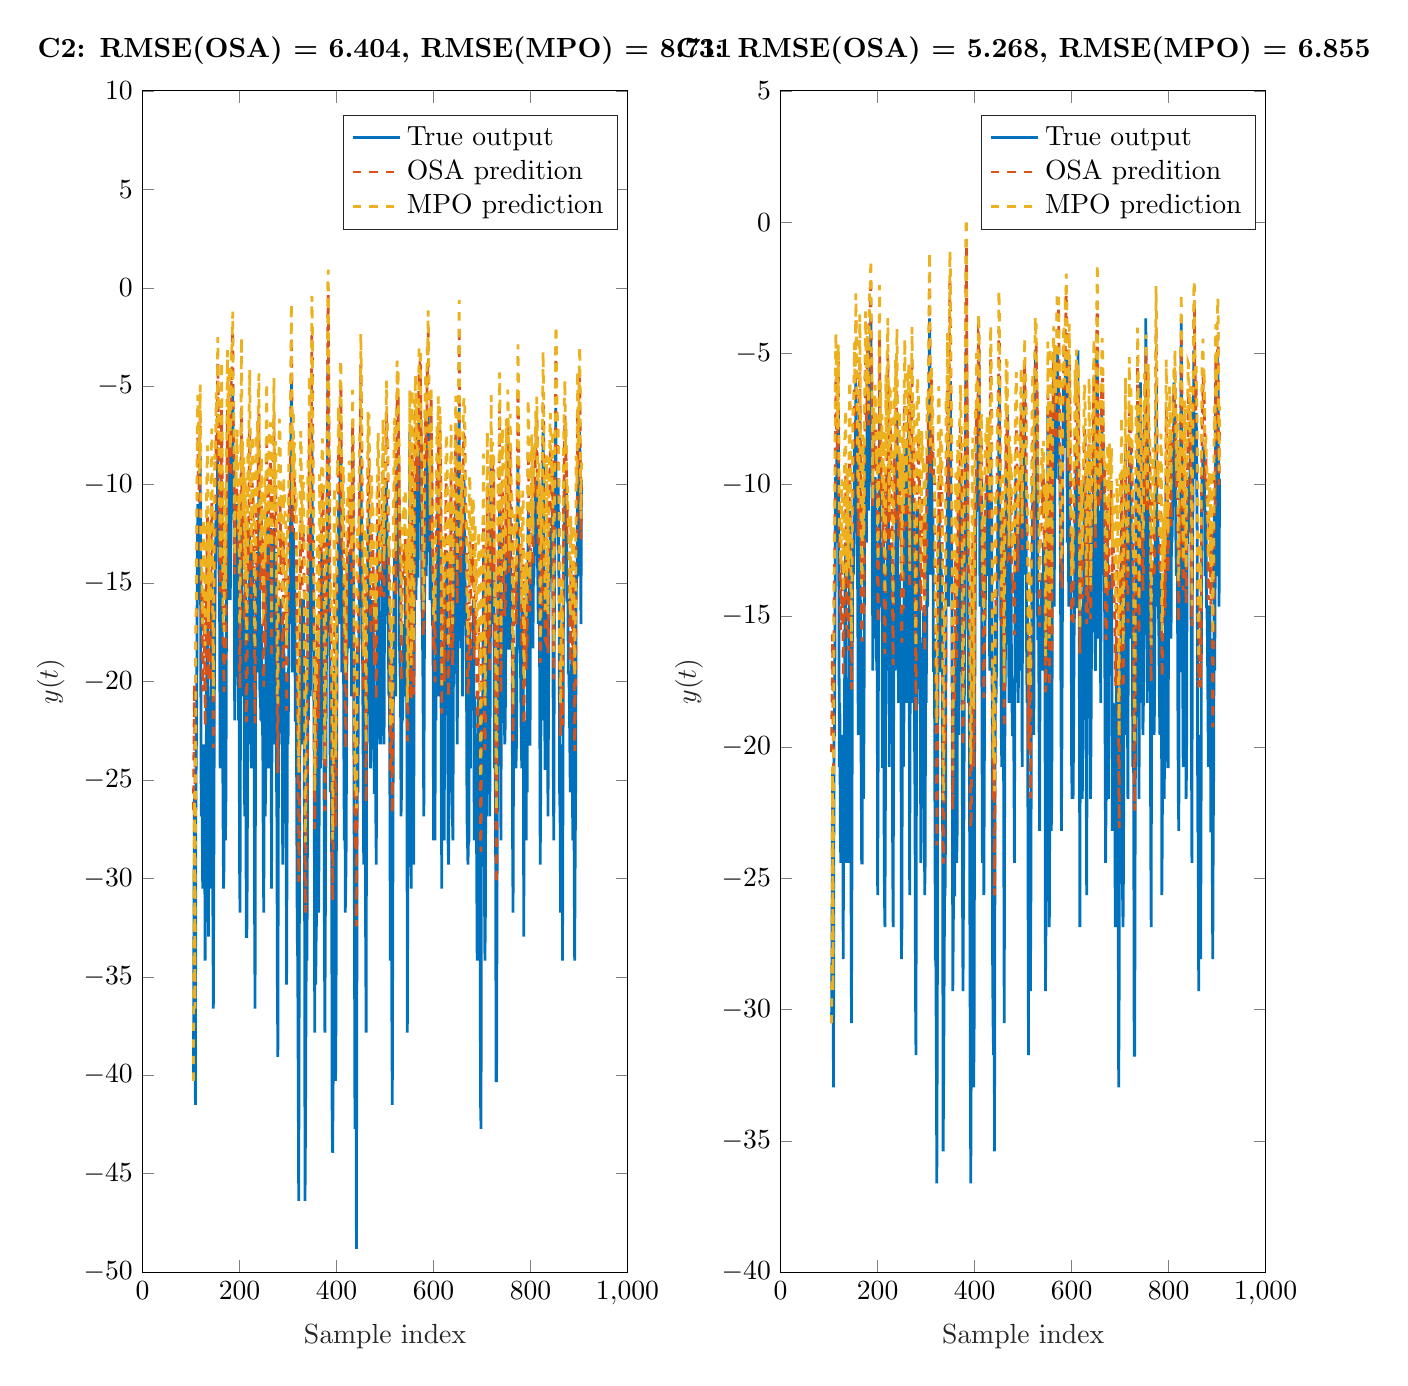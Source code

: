 % This file was created by matlab2tikz.
%
\definecolor{mycolor1}{rgb}{0.0,0.447,0.741}%
\definecolor{mycolor2}{rgb}{0.85,0.325,0.098}%
\definecolor{mycolor3}{rgb}{0.929,0.694,0.125}%
%
\begin{tikzpicture}

\begin{axis}[%
width=6.159cm,
height=15cm,
at={(0cm,0cm)},
scale only axis,
xmin=0,
xmax=1000,
xlabel style={font=\color{white!15!black}},
xlabel={Sample index},
ymin=-50,
ymax=10,
ylabel style={font=\color{white!15!black}},
ylabel={$y(t)$},
axis background/.style={fill=white},
title style={font=\bfseries},
title={C2: RMSE(OSA) = 6.404, RMSE(MPO) = 8.711},
legend style={legend cell align=left, align=left, draw=white!15!black}
]
\addplot [color=mycolor1, line width=1.0pt]
  table[row sep=crcr]{%
105	-40.283\\
106	-31.738\\
107	-25.635\\
108	-36.621\\
109	-41.504\\
110	-25.635\\
111	-23.193\\
112	-19.531\\
113	-13.428\\
114	-10.986\\
115	-14.648\\
116	-13.428\\
118	-15.869\\
119	-8.545\\
120	-18.311\\
121	-26.855\\
122	-23.193\\
124	-30.518\\
125	-28.076\\
126	-23.193\\
127	-25.635\\
128	-26.855\\
129	-34.18\\
130	-30.518\\
132	-20.752\\
134	-15.869\\
135	-23.193\\
136	-32.959\\
137	-20.752\\
138	-25.635\\
139	-29.297\\
140	-30.518\\
141	-24.414\\
142	-14.648\\
143	-14.648\\
144	-20.752\\
145	-31.738\\
146	-36.621\\
147	-29.297\\
148	-20.752\\
149	-17.09\\
151	-12.207\\
152	-10.986\\
153	-12.207\\
154	-12.207\\
155	-8.545\\
157	-13.428\\
158	-14.648\\
159	-17.09\\
160	-24.414\\
161	-20.752\\
162	-15.869\\
163	-9.766\\
164	-13.428\\
165	-21.973\\
166	-26.855\\
167	-30.518\\
168	-29.297\\
169	-20.752\\
170	-18.311\\
171	-28.076\\
172	-25.635\\
173	-17.09\\
174	-13.428\\
175	-12.207\\
176	-13.428\\
177	-15.869\\
178	-10.986\\
179	-7.324\\
180	-12.207\\
181	-15.869\\
182	-8.545\\
183	-7.324\\
184	-7.324\\
185	-9.766\\
186	-4.883\\
187	-9.766\\
188	-10.986\\
189	-13.428\\
190	-21.973\\
191	-17.09\\
192	-19.531\\
193	-19.531\\
194	-13.428\\
195	-10.986\\
196	-15.869\\
197	-19.531\\
198	-21.973\\
199	-19.531\\
200	-29.297\\
201	-31.738\\
202	-20.752\\
203	-13.428\\
204	-10.986\\
205	-17.09\\
206	-20.752\\
207	-18.311\\
208	-18.311\\
209	-15.869\\
210	-25.635\\
211	-26.855\\
212	-14.648\\
213	-25.635\\
214	-32.959\\
215	-32.959\\
216	-29.297\\
217	-15.869\\
218	-23.193\\
219	-21.973\\
220	-13.428\\
221	-12.207\\
222	-14.648\\
223	-20.752\\
224	-24.414\\
225	-19.531\\
226	-13.428\\
227	-15.869\\
229	-23.193\\
230	-20.752\\
231	-31.738\\
232	-36.621\\
233	-21.973\\
234	-14.648\\
235	-15.869\\
236	-19.531\\
237	-13.428\\
238	-17.09\\
239	-17.09\\
240	-9.766\\
241	-14.648\\
242	-20.752\\
243	-20.752\\
244	-21.973\\
245	-17.09\\
246	-21.973\\
247	-21.973\\
248	-23.193\\
249	-29.297\\
250	-31.738\\
251	-20.752\\
252	-19.531\\
253	-26.855\\
254	-24.414\\
255	-14.648\\
256	-10.986\\
257	-13.428\\
258	-20.752\\
259	-24.414\\
260	-18.311\\
261	-14.648\\
262	-12.207\\
263	-13.428\\
264	-12.207\\
265	-20.752\\
266	-30.518\\
267	-20.752\\
268	-14.648\\
269	-13.428\\
270	-13.428\\
271	-12.207\\
272	-17.09\\
273	-23.193\\
274	-13.428\\
275	-15.869\\
276	-24.414\\
277	-26.855\\
278	-35.4\\
279	-39.063\\
280	-26.855\\
281	-19.531\\
282	-15.869\\
284	-15.869\\
285	-19.531\\
286	-18.311\\
287	-23.193\\
288	-21.973\\
289	-29.297\\
290	-26.855\\
291	-17.09\\
292	-20.752\\
293	-19.531\\
294	-21.973\\
295	-20.752\\
296	-25.635\\
297	-35.4\\
298	-28.076\\
299	-19.531\\
300	-23.193\\
301	-20.752\\
302	-14.648\\
303	-17.09\\
304	-15.869\\
307	-4.883\\
309	-19.531\\
310	-13.428\\
311	-12.207\\
312	-15.869\\
313	-14.648\\
314	-15.869\\
315	-21.973\\
316	-21.973\\
317	-19.531\\
318	-26.855\\
319	-32.959\\
320	-34.18\\
322	-46.387\\
323	-35.4\\
325	-18.311\\
326	-15.869\\
327	-15.869\\
328	-23.193\\
329	-21.973\\
330	-17.09\\
331	-15.869\\
332	-15.869\\
334	-28.076\\
335	-46.387\\
336	-42.725\\
337	-36.621\\
338	-31.738\\
339	-34.18\\
340	-28.076\\
341	-15.869\\
342	-21.973\\
344	-12.207\\
345	-15.869\\
346	-20.752\\
347	-13.428\\
348	-12.207\\
349	-7.324\\
350	-12.207\\
351	-14.648\\
352	-14.648\\
354	-24.414\\
355	-37.842\\
356	-28.076\\
357	-35.4\\
358	-32.959\\
359	-31.738\\
360	-20.752\\
361	-20.752\\
362	-23.193\\
363	-31.738\\
364	-28.076\\
365	-19.531\\
366	-18.311\\
367	-24.414\\
368	-21.973\\
369	-13.428\\
370	-15.869\\
371	-13.428\\
372	-18.311\\
373	-15.869\\
374	-20.752\\
375	-32.959\\
376	-37.842\\
377	-31.738\\
378	-24.414\\
379	-19.531\\
381	-12.207\\
382	-3.662\\
383	-8.545\\
385	-15.869\\
386	-15.869\\
387	-25.635\\
388	-19.531\\
389	-23.193\\
390	-29.297\\
391	-42.725\\
392	-43.945\\
393	-40.283\\
394	-29.297\\
395	-19.531\\
396	-19.531\\
397	-31.738\\
398	-40.283\\
399	-36.621\\
400	-24.414\\
402	-14.648\\
403	-17.09\\
404	-10.986\\
405	-17.09\\
407	-9.766\\
408	-7.324\\
409	-8.545\\
410	-10.986\\
411	-19.531\\
412	-18.311\\
413	-14.648\\
414	-14.648\\
415	-23.193\\
416	-28.076\\
417	-19.531\\
418	-31.738\\
419	-30.518\\
420	-28.076\\
421	-19.531\\
422	-18.311\\
423	-15.869\\
424	-17.09\\
425	-15.869\\
426	-13.428\\
427	-14.648\\
428	-18.311\\
429	-14.648\\
430	-15.869\\
431	-20.752\\
432	-18.311\\
433	-8.545\\
434	-8.545\\
436	-25.635\\
437	-32.959\\
438	-42.725\\
440	-35.4\\
441	-48.828\\
442	-34.18\\
443	-18.311\\
444	-25.635\\
445	-20.752\\
446	-18.311\\
447	-14.648\\
448	-15.869\\
449	-10.986\\
450	-8.545\\
451	-10.986\\
452	-12.207\\
453	-17.09\\
454	-19.531\\
456	-29.297\\
457	-20.752\\
458	-19.531\\
459	-19.531\\
460	-32.959\\
461	-37.842\\
462	-24.414\\
463	-21.973\\
465	-12.207\\
466	-14.648\\
467	-10.986\\
468	-15.869\\
469	-18.311\\
470	-24.414\\
471	-23.193\\
472	-15.869\\
473	-18.311\\
474	-21.973\\
475	-17.09\\
476	-18.311\\
477	-23.193\\
478	-25.635\\
479	-25.635\\
480	-23.193\\
481	-26.855\\
482	-29.297\\
483	-19.531\\
484	-17.09\\
485	-13.428\\
486	-12.207\\
487	-15.869\\
488	-18.311\\
489	-23.193\\
490	-20.752\\
491	-23.193\\
493	-18.311\\
494	-14.648\\
495	-14.648\\
496	-10.986\\
497	-21.973\\
498	-23.193\\
499	-15.869\\
500	-17.09\\
501	-14.648\\
502	-9.766\\
503	-9.766\\
504	-12.207\\
505	-13.428\\
506	-13.428\\
507	-18.311\\
508	-20.752\\
509	-19.531\\
510	-25.635\\
511	-34.18\\
512	-25.635\\
513	-29.297\\
514	-36.621\\
515	-41.504\\
517	-21.973\\
518	-17.09\\
519	-14.648\\
520	-13.428\\
521	-18.311\\
522	-20.752\\
523	-13.428\\
524	-10.986\\
525	-9.766\\
526	-9.766\\
527	-7.324\\
528	-14.648\\
529	-10.986\\
530	-18.311\\
532	-20.752\\
533	-26.855\\
534	-25.635\\
535	-20.752\\
536	-21.973\\
537	-20.752\\
538	-18.311\\
539	-17.09\\
540	-19.531\\
541	-20.752\\
542	-14.648\\
543	-20.752\\
544	-19.531\\
545	-20.752\\
546	-37.842\\
547	-30.518\\
548	-18.311\\
549	-26.855\\
550	-24.414\\
551	-7.324\\
552	-18.311\\
553	-26.855\\
554	-30.518\\
555	-25.635\\
556	-10.986\\
557	-15.869\\
558	-28.076\\
559	-29.297\\
560	-19.531\\
562	-9.766\\
563	-9.766\\
564	-15.869\\
565	-8.545\\
566	-8.545\\
567	-14.648\\
568	-14.648\\
569	-10.986\\
570	-6.104\\
571	-8.545\\
573	-6.104\\
575	-10.986\\
576	-15.869\\
577	-17.09\\
578	-19.531\\
580	-26.855\\
581	-19.531\\
582	-13.428\\
584	-8.545\\
585	-14.648\\
586	-12.207\\
587	-8.545\\
589	-6.104\\
591	-13.428\\
592	-9.766\\
593	-15.869\\
595	-8.545\\
597	-15.869\\
598	-17.09\\
599	-17.09\\
600	-28.076\\
601	-23.193\\
603	-28.076\\
604	-19.531\\
605	-21.973\\
606	-15.869\\
608	-13.428\\
609	-10.986\\
610	-9.766\\
611	-20.752\\
612	-13.428\\
613	-10.986\\
614	-10.986\\
615	-14.648\\
616	-24.414\\
617	-30.518\\
618	-18.311\\
619	-28.076\\
620	-24.414\\
621	-21.973\\
622	-28.076\\
623	-20.752\\
624	-19.531\\
625	-17.09\\
626	-13.428\\
627	-13.428\\
628	-17.09\\
629	-19.531\\
630	-28.076\\
631	-29.297\\
632	-25.635\\
633	-18.311\\
634	-25.635\\
635	-18.311\\
636	-13.428\\
637	-15.869\\
638	-21.973\\
639	-26.855\\
640	-28.076\\
641	-19.531\\
642	-15.869\\
646	-10.986\\
647	-19.531\\
648	-19.531\\
649	-23.193\\
650	-14.648\\
651	-9.766\\
652	-8.545\\
653	-6.104\\
654	-13.428\\
655	-14.648\\
656	-18.311\\
657	-14.648\\
658	-15.869\\
660	-20.752\\
661	-12.207\\
663	-9.766\\
666	-17.09\\
667	-17.09\\
668	-19.531\\
669	-26.855\\
671	-29.297\\
672	-28.076\\
673	-28.076\\
674	-17.09\\
675	-23.193\\
676	-24.414\\
677	-18.311\\
678	-19.531\\
679	-18.311\\
680	-20.752\\
681	-20.752\\
682	-15.869\\
683	-20.752\\
684	-28.076\\
685	-20.752\\
686	-21.973\\
687	-24.414\\
688	-24.414\\
690	-34.18\\
691	-31.738\\
692	-25.635\\
693	-20.752\\
694	-21.973\\
695	-25.635\\
696	-32.959\\
697	-41.504\\
698	-42.725\\
699	-20.752\\
700	-25.635\\
701	-21.973\\
702	-19.531\\
703	-13.428\\
705	-30.518\\
706	-34.18\\
707	-31.738\\
708	-21.973\\
709	-26.855\\
710	-18.311\\
711	-12.207\\
712	-19.531\\
713	-23.193\\
715	-23.193\\
716	-26.855\\
717	-19.531\\
718	-10.986\\
719	-8.545\\
720	-17.09\\
721	-13.428\\
722	-12.207\\
723	-15.869\\
724	-14.648\\
725	-18.311\\
726	-24.414\\
727	-23.193\\
728	-28.076\\
729	-40.283\\
730	-40.283\\
731	-30.518\\
732	-24.414\\
733	-14.648\\
734	-21.973\\
735	-15.869\\
736	-10.986\\
737	-14.648\\
738	-21.973\\
739	-28.076\\
740	-18.311\\
741	-19.531\\
742	-12.207\\
743	-17.09\\
744	-19.531\\
745	-19.531\\
746	-21.973\\
747	-23.193\\
748	-21.973\\
750	-12.207\\
751	-17.09\\
752	-18.311\\
753	-7.324\\
754	-15.869\\
755	-18.311\\
756	-18.311\\
757	-12.207\\
758	-10.986\\
760	-15.869\\
761	-14.648\\
762	-17.09\\
763	-28.076\\
764	-31.738\\
765	-23.193\\
766	-21.973\\
767	-18.311\\
769	-18.311\\
770	-24.414\\
771	-23.193\\
774	-8.545\\
775	-12.207\\
777	-17.09\\
778	-18.311\\
779	-18.311\\
781	-23.193\\
782	-24.414\\
783	-17.09\\
784	-15.869\\
785	-17.09\\
786	-32.959\\
787	-25.635\\
788	-23.193\\
789	-21.973\\
790	-23.193\\
791	-28.076\\
792	-21.973\\
793	-25.635\\
794	-17.09\\
795	-12.207\\
796	-10.986\\
798	-23.193\\
799	-23.193\\
800	-15.869\\
801	-17.09\\
802	-13.428\\
803	-14.648\\
804	-17.09\\
805	-18.311\\
806	-14.648\\
807	-14.648\\
811	-9.766\\
812	-12.207\\
813	-9.766\\
814	-13.428\\
815	-14.648\\
816	-17.09\\
817	-13.428\\
818	-13.428\\
819	-20.752\\
820	-29.297\\
821	-25.635\\
822	-17.09\\
823	-21.973\\
824	-19.531\\
825	-12.207\\
826	-7.324\\
828	-14.648\\
829	-20.752\\
830	-24.414\\
831	-24.414\\
833	-14.648\\
834	-20.752\\
835	-20.752\\
836	-26.855\\
837	-21.973\\
838	-15.869\\
841	-12.207\\
842	-14.648\\
844	-14.648\\
845	-10.986\\
846	-14.648\\
847	-24.414\\
848	-28.076\\
849	-18.311\\
850	-13.428\\
851	-12.207\\
852	-6.104\\
853	-10.986\\
854	-12.207\\
855	-9.766\\
857	-9.766\\
858	-13.428\\
859	-15.869\\
860	-25.635\\
861	-26.855\\
862	-31.738\\
863	-25.635\\
865	-23.193\\
866	-34.18\\
868	-14.648\\
869	-12.207\\
870	-12.207\\
871	-9.766\\
872	-14.648\\
873	-10.986\\
874	-9.766\\
875	-15.869\\
877	-15.869\\
878	-19.531\\
879	-19.531\\
880	-20.752\\
882	-25.635\\
883	-19.531\\
884	-21.973\\
885	-18.311\\
886	-20.752\\
887	-28.076\\
888	-25.635\\
889	-18.311\\
890	-29.297\\
891	-34.18\\
892	-29.297\\
893	-25.635\\
894	-15.869\\
895	-14.648\\
896	-14.648\\
897	-9.766\\
898	-13.428\\
899	-14.648\\
900	-9.766\\
901	-7.324\\
902	-8.545\\
903	-12.207\\
904	-17.09\\
905	-9.766\\
};
\addlegendentry{True output}

\addplot [color=mycolor2, dashed, line width=1.0pt]
  table[row sep=crcr]{%
105	-26.54\\
106	-23.258\\
107	-20.176\\
108	-24.204\\
109	-27.493\\
110	-18.355\\
111	-16.616\\
112	-14.745\\
113	-9.869\\
114	-7.523\\
115	-9.671\\
116	-9.538\\
117	-10.899\\
118	-9.551\\
119	-6.519\\
120	-12.755\\
121	-16.948\\
122	-15.941\\
123	-18.032\\
124	-20.497\\
125	-19.041\\
126	-15.253\\
127	-17.024\\
128	-18.435\\
129	-22.264\\
130	-19.995\\
131	-18.657\\
132	-15.307\\
133	-13.66\\
134	-11.531\\
135	-17.016\\
136	-19.917\\
137	-14.859\\
138	-15.494\\
139	-19.077\\
140	-20.043\\
141	-15.307\\
142	-11.975\\
143	-10.939\\
145	-19.571\\
146	-23.371\\
148	-14.744\\
149	-13.057\\
150	-12.751\\
151	-10.161\\
152	-7.486\\
153	-8.808\\
154	-8.334\\
155	-3.82\\
156	-5.25\\
157	-8.727\\
158	-10.718\\
159	-12.789\\
160	-15.469\\
161	-14.324\\
162	-10.777\\
163	-6.208\\
164	-8.594\\
165	-13.535\\
166	-17.979\\
167	-19.3\\
168	-20.543\\
169	-15.374\\
170	-13.821\\
171	-18.89\\
172	-17.277\\
173	-11.593\\
174	-9.645\\
175	-6.219\\
176	-7.709\\
177	-9.307\\
178	-8.148\\
179	-5.791\\
180	-7.303\\
181	-9.62\\
182	-7.866\\
183	-4.29\\
184	-4.763\\
185	-2.759\\
186	-2.135\\
187	-6.835\\
188	-7.291\\
189	-10.421\\
190	-14.556\\
191	-10.483\\
192	-9.74\\
193	-11.807\\
194	-10.515\\
195	-9.698\\
196	-11.708\\
197	-11.906\\
198	-13.54\\
199	-12.368\\
200	-19.401\\
201	-20.369\\
202	-14.967\\
203	-9.245\\
204	-6.095\\
205	-12.058\\
206	-9.926\\
207	-13.961\\
208	-12.283\\
209	-11.753\\
210	-16.946\\
211	-15.978\\
212	-12.126\\
213	-16.175\\
214	-22.081\\
215	-20.625\\
216	-19.059\\
217	-12.103\\
218	-14.602\\
219	-12.074\\
220	-8.945\\
221	-7.054\\
222	-11.036\\
223	-13.788\\
224	-15.784\\
225	-12.713\\
226	-9.898\\
227	-10.317\\
228	-13.91\\
229	-13.168\\
230	-14.652\\
231	-20.086\\
232	-22.122\\
233	-14.916\\
234	-11.394\\
235	-11.925\\
236	-14.682\\
237	-9.049\\
238	-10.555\\
239	-7.822\\
240	-6.411\\
241	-10.7\\
242	-13.853\\
243	-15.336\\
244	-14.996\\
245	-11.068\\
246	-14.524\\
247	-12.771\\
248	-14.232\\
249	-19.467\\
250	-20.26\\
251	-15.802\\
252	-13.027\\
253	-18.286\\
254	-15.097\\
255	-10.346\\
256	-7.915\\
257	-11.586\\
258	-14.556\\
259	-15.072\\
260	-10.969\\
261	-9.787\\
262	-9.984\\
264	-8.695\\
266	-18.801\\
268	-10.135\\
269	-10.326\\
270	-9.449\\
271	-6.396\\
272	-11.278\\
273	-13.105\\
274	-9.956\\
275	-10.926\\
276	-16.215\\
277	-18.82\\
278	-22.8\\
279	-24.643\\
280	-18.574\\
281	-13.175\\
282	-11.7\\
283	-11.151\\
284	-11.162\\
285	-14.208\\
286	-12.356\\
287	-14.868\\
288	-15.456\\
289	-18.458\\
290	-19.319\\
291	-12.698\\
292	-14.189\\
293	-13.812\\
294	-14.227\\
295	-14.243\\
296	-15.667\\
297	-21.48\\
298	-19.318\\
299	-16.045\\
300	-16.506\\
301	-15.615\\
302	-10.446\\
303	-11.213\\
304	-10.835\\
305	-8.82\\
306	-5.219\\
307	-2.515\\
308	-5.911\\
309	-12.395\\
310	-9.672\\
311	-7.743\\
312	-11.338\\
313	-9.404\\
314	-10.563\\
315	-12.602\\
316	-13.224\\
317	-13.083\\
318	-17.386\\
319	-22.106\\
320	-22.76\\
321	-26.574\\
322	-30.174\\
323	-27.549\\
324	-20.074\\
325	-16.962\\
326	-12.002\\
327	-11.649\\
328	-15.073\\
329	-15.328\\
330	-11.896\\
331	-12.9\\
332	-12.433\\
333	-14.746\\
334	-18.095\\
335	-29.677\\
336	-31.735\\
337	-27.409\\
338	-25.509\\
339	-26.029\\
340	-24.34\\
341	-12.997\\
342	-12.515\\
343	-11.912\\
344	-6.859\\
345	-13.066\\
346	-14.053\\
347	-10.635\\
348	-6.981\\
349	-2.475\\
350	-2.339\\
351	-8.395\\
352	-10.976\\
353	-16.493\\
354	-18.866\\
355	-27.486\\
356	-25.343\\
357	-21.252\\
358	-24.493\\
359	-22.414\\
360	-18.829\\
361	-16.698\\
362	-17.804\\
363	-21.883\\
364	-18.773\\
365	-12.566\\
366	-15.235\\
367	-16.263\\
368	-16.812\\
369	-11.839\\
370	-10.991\\
371	-10.219\\
372	-10.803\\
373	-11.948\\
374	-14.491\\
375	-23.091\\
376	-26.581\\
377	-23.235\\
378	-19.982\\
379	-16.567\\
380	-13.39\\
381	-8.342\\
382	-1.568\\
383	-0.371\\
384	-6.228\\
385	-9.253\\
386	-12.941\\
387	-17.728\\
388	-17.263\\
389	-17.427\\
390	-22.056\\
391	-27.064\\
392	-31.128\\
393	-28.591\\
394	-24.832\\
395	-17.629\\
396	-14.932\\
397	-21.843\\
398	-27.403\\
399	-25.883\\
400	-19.939\\
401	-15.979\\
402	-13.243\\
403	-12.307\\
404	-8.495\\
405	-8.971\\
406	-10.59\\
407	-7.068\\
408	-5.912\\
409	-4.85\\
410	-8.407\\
411	-13.493\\
412	-13.866\\
413	-10.684\\
414	-10.684\\
415	-15.512\\
416	-19.087\\
417	-15.852\\
418	-21.293\\
419	-23.404\\
420	-20.209\\
421	-16.172\\
422	-14.216\\
423	-13.557\\
424	-12.337\\
425	-12.87\\
426	-10.401\\
427	-10.659\\
428	-13.563\\
429	-10.982\\
430	-10.995\\
431	-15.045\\
432	-13.381\\
433	-6.867\\
434	-8.361\\
435	-9.711\\
436	-17.094\\
437	-23.047\\
438	-27.884\\
439	-28.584\\
440	-25.683\\
441	-32.443\\
442	-28.366\\
443	-17.735\\
444	-19.085\\
445	-17.399\\
446	-14.63\\
447	-11.043\\
448	-9.946\\
449	-9.802\\
450	-3.886\\
451	-5.368\\
452	-7.526\\
453	-12.735\\
454	-14.435\\
455	-19.828\\
456	-20.507\\
457	-15.09\\
458	-14.171\\
459	-15.515\\
460	-22.531\\
461	-26.121\\
462	-18.021\\
463	-16.472\\
464	-13.362\\
465	-9.418\\
466	-10.96\\
467	-8.619\\
468	-10.303\\
469	-11.19\\
470	-16.003\\
471	-17.631\\
472	-11.974\\
474	-14.085\\
475	-13.225\\
476	-15.087\\
477	-16.793\\
478	-19.204\\
479	-16.841\\
480	-17.592\\
481	-18.855\\
482	-20.935\\
483	-15.83\\
484	-12.495\\
485	-11.056\\
486	-9.525\\
487	-10.789\\
488	-12.16\\
489	-15.915\\
490	-15.007\\
491	-15.251\\
492	-15.822\\
493	-14.867\\
494	-13.371\\
495	-10.702\\
496	-8.371\\
497	-13.801\\
498	-15.716\\
499	-12.102\\
500	-12.077\\
501	-11.863\\
502	-8.096\\
503	-6.299\\
504	-8.237\\
505	-7.918\\
506	-9.459\\
507	-13.966\\
508	-15.312\\
509	-14.195\\
510	-19.938\\
511	-24.647\\
512	-18.944\\
513	-19.065\\
514	-23.494\\
515	-26.692\\
516	-24.349\\
517	-18.96\\
518	-15.375\\
519	-11.411\\
520	-9.233\\
521	-12.819\\
522	-15.646\\
524	-7.581\\
525	-5.456\\
526	-6.585\\
527	-5.367\\
528	-8.717\\
529	-8.903\\
530	-12.229\\
531	-14.678\\
532	-14.357\\
533	-18.671\\
534	-19.988\\
535	-15.787\\
536	-15.157\\
537	-14.259\\
538	-13.806\\
539	-13.211\\
540	-14.053\\
541	-14.504\\
542	-12.267\\
543	-16.639\\
544	-16.134\\
545	-14.743\\
546	-22.903\\
547	-23.037\\
548	-14.811\\
549	-18.128\\
550	-18.601\\
551	-7.823\\
552	-14.356\\
553	-20.294\\
554	-20.916\\
555	-19.0\\
556	-7.912\\
557	-11.401\\
558	-17.789\\
559	-20.664\\
560	-16.32\\
561	-11.221\\
562	-8.517\\
563	-6.044\\
564	-9.644\\
565	-6.869\\
566	-8.174\\
567	-10.342\\
568	-9.46\\
569	-8.335\\
570	-4.347\\
571	-4.283\\
572	-3.871\\
573	-3.935\\
574	-7.148\\
575	-7.522\\
576	-11.651\\
577	-11.642\\
578	-16.313\\
579	-17.689\\
580	-17.341\\
581	-13.404\\
582	-7.969\\
583	-7.86\\
584	-6.417\\
585	-8.755\\
586	-8.916\\
587	-3.875\\
588	-4.942\\
589	-2.222\\
590	-4.657\\
591	-10.185\\
592	-9.282\\
593	-12.878\\
594	-9.86\\
595	-5.543\\
596	-8.477\\
597	-9.264\\
598	-14.402\\
599	-14.105\\
600	-18.471\\
601	-17.94\\
602	-16.521\\
603	-20.041\\
604	-15.219\\
605	-14.109\\
606	-13.222\\
607	-9.324\\
608	-10.367\\
610	-7.253\\
611	-13.111\\
612	-10.915\\
613	-7.081\\
615	-9.95\\
616	-16.644\\
617	-21.635\\
618	-15.25\\
619	-15.864\\
620	-16.624\\
621	-14.955\\
622	-20.032\\
623	-17.502\\
624	-14.911\\
625	-12.815\\
626	-10.391\\
627	-9.401\\
628	-10.718\\
630	-19.455\\
631	-20.788\\
632	-16.319\\
633	-13.736\\
634	-18.264\\
635	-15.759\\
636	-9.376\\
637	-11.136\\
638	-14.908\\
639	-19.191\\
640	-18.171\\
641	-15.324\\
642	-12.667\\
643	-12.256\\
644	-11.173\\
645	-8.657\\
646	-6.912\\
647	-12.549\\
648	-13.646\\
649	-16.059\\
650	-11.724\\
651	-7.988\\
652	-5.31\\
653	-1.957\\
654	-9.685\\
655	-11.387\\
656	-14.495\\
657	-12.212\\
658	-10.641\\
659	-13.616\\
660	-13.164\\
661	-9.056\\
662	-7.368\\
663	-7.636\\
664	-6.903\\
665	-9.145\\
666	-11.86\\
667	-12.526\\
668	-13.444\\
669	-17.224\\
670	-19.476\\
671	-20.665\\
672	-20.154\\
673	-18.876\\
674	-13.655\\
675	-12.776\\
676	-18.934\\
677	-14.946\\
678	-14.657\\
679	-14.155\\
680	-13.494\\
681	-15.304\\
682	-12.873\\
683	-15.085\\
684	-18.952\\
685	-15.793\\
686	-14.244\\
687	-18.105\\
688	-16.777\\
689	-19.48\\
690	-21.878\\
691	-22.364\\
692	-20.496\\
693	-17.101\\
694	-17.293\\
695	-18.594\\
696	-21.395\\
697	-28.314\\
698	-28.656\\
699	-19.391\\
700	-17.696\\
701	-19.008\\
702	-14.906\\
703	-11.706\\
704	-16.031\\
705	-21.208\\
706	-23.484\\
707	-22.26\\
708	-17.245\\
709	-16.475\\
710	-16.798\\
711	-10.074\\
712	-14.749\\
713	-18.144\\
714	-16.289\\
715	-17.315\\
716	-19.56\\
717	-12.761\\
718	-11.797\\
719	-7.665\\
720	-14.515\\
721	-12.375\\
722	-8.562\\
723	-11.151\\
724	-9.22\\
725	-12.528\\
726	-17.773\\
727	-16.715\\
728	-20.986\\
729	-27.567\\
730	-30.282\\
731	-24.049\\
732	-19.574\\
733	-13.661\\
734	-14.395\\
735	-14.875\\
736	-6.067\\
737	-8.319\\
738	-15.324\\
739	-20.574\\
740	-17.64\\
741	-13.999\\
742	-9.799\\
743	-10.661\\
744	-14.603\\
745	-15.004\\
746	-16.28\\
747	-16.681\\
748	-16.661\\
749	-11.791\\
750	-9.074\\
751	-12.836\\
752	-13.653\\
753	-6.859\\
754	-7.306\\
755	-13.013\\
756	-14.471\\
757	-12.827\\
758	-8.18\\
759	-9.555\\
760	-10.486\\
761	-11.552\\
762	-12.306\\
763	-19.637\\
764	-23.021\\
765	-16.937\\
766	-16.274\\
767	-15.435\\
768	-14.311\\
769	-13.987\\
770	-17.131\\
771	-16.679\\
772	-13.68\\
774	-5.176\\
775	-5.99\\
776	-10.938\\
777	-12.481\\
778	-13.686\\
779	-13.11\\
780	-15.089\\
781	-16.651\\
782	-18.271\\
783	-13.415\\
784	-12.624\\
785	-13.006\\
786	-21.945\\
787	-22.211\\
788	-16.649\\
789	-17.788\\
790	-17.372\\
791	-19.395\\
792	-16.303\\
793	-18.365\\
794	-14.16\\
795	-8.245\\
796	-8.982\\
797	-11.737\\
798	-16.114\\
799	-16.453\\
800	-13.236\\
801	-13.399\\
802	-10.112\\
803	-8.932\\
804	-13.29\\
805	-14.144\\
806	-11.334\\
807	-10.906\\
808	-9.847\\
809	-9.961\\
810	-8.917\\
811	-7.479\\
812	-8.91\\
813	-6.401\\
814	-8.354\\
815	-11.549\\
816	-13.159\\
817	-12.144\\
818	-9.946\\
819	-14.786\\
820	-19.052\\
821	-18.814\\
822	-12.489\\
823	-16.142\\
824	-15.83\\
825	-7.996\\
826	-5.302\\
827	-6.81\\
828	-10.129\\
829	-15.44\\
830	-17.863\\
831	-17.933\\
832	-14.656\\
833	-10.774\\
834	-15.67\\
835	-15.724\\
836	-18.571\\
837	-17.395\\
838	-11.98\\
839	-12.12\\
840	-9.072\\
841	-8.124\\
842	-9.728\\
843	-10.034\\
844	-11.571\\
845	-8.764\\
846	-11.781\\
847	-17.022\\
848	-19.895\\
849	-13.612\\
850	-11.148\\
851	-8.619\\
852	-3.754\\
853	-3.114\\
854	-6.473\\
855	-7.386\\
856	-8.624\\
857	-8.788\\
858	-9.059\\
859	-12.135\\
860	-18.648\\
861	-20.595\\
862	-22.752\\
864	-17.467\\
865	-18.329\\
866	-22.22\\
867	-18.735\\
868	-11.348\\
869	-10.376\\
870	-8.099\\
871	-6.496\\
872	-9.604\\
873	-8.449\\
874	-9.033\\
875	-12.576\\
876	-11.303\\
877	-11.754\\
878	-12.878\\
879	-14.185\\
880	-15.229\\
881	-16.8\\
882	-19.004\\
883	-13.897\\
884	-15.506\\
885	-14.894\\
886	-14.768\\
887	-19.316\\
888	-18.135\\
889	-14.565\\
890	-20.365\\
891	-23.537\\
892	-20.498\\
893	-19.803\\
894	-12.89\\
895	-12.786\\
896	-12.715\\
897	-6.266\\
898	-7.227\\
899	-9.486\\
900	-6.878\\
901	-4.559\\
902	-5.043\\
903	-9.889\\
904	-12.776\\
905	-10.066\\
};
\addlegendentry{OSA predition}

\addplot [color=mycolor3, dashed, line width=1.0pt]
  table[row sep=crcr]{%
105	-40.283\\
106	-31.738\\
107	-25.635\\
108	-36.621\\
109	-27.493\\
110	-16.953\\
111	-15.915\\
112	-11.134\\
113	-6.619\\
114	-5.436\\
115	-7.566\\
116	-7.625\\
117	-9.439\\
118	-7.877\\
119	-4.918\\
120	-11.522\\
121	-14.87\\
122	-14.248\\
123	-16.256\\
124	-17.08\\
125	-15.43\\
126	-11.772\\
127	-12.966\\
128	-14.106\\
129	-18.197\\
130	-15.551\\
131	-14.213\\
132	-10.569\\
133	-9.089\\
134	-8.004\\
135	-14.054\\
136	-16.972\\
137	-11.864\\
138	-12.92\\
139	-14.526\\
140	-15.949\\
141	-11.354\\
142	-7.597\\
143	-7.15\\
144	-11.622\\
145	-16.953\\
146	-20.733\\
147	-15.92\\
148	-10.451\\
149	-8.436\\
150	-8.732\\
151	-7.278\\
152	-5.315\\
153	-7.252\\
154	-7.052\\
155	-2.503\\
156	-4.121\\
157	-7.463\\
158	-9.249\\
159	-11.172\\
160	-13.864\\
161	-12.566\\
162	-9.058\\
163	-3.757\\
164	-6.511\\
165	-11.617\\
166	-16.02\\
167	-17.262\\
168	-17.482\\
169	-11.823\\
170	-10.064\\
171	-15.289\\
172	-13.723\\
173	-8.816\\
174	-6.51\\
175	-3.168\\
176	-5.348\\
177	-7.452\\
178	-5.978\\
179	-3.991\\
180	-5.558\\
181	-8.225\\
182	-6.867\\
183	-3.02\\
184	-3.22\\
185	-2.192\\
186	-1.211\\
187	-6.031\\
188	-5.816\\
189	-9.466\\
190	-13.683\\
191	-9.11\\
192	-8.587\\
193	-9.692\\
194	-8.103\\
195	-7.201\\
196	-9.394\\
197	-10.211\\
198	-12.246\\
199	-10.644\\
200	-16.873\\
201	-17.126\\
202	-11.667\\
203	-6.007\\
204	-2.531\\
205	-9.386\\
206	-7.761\\
207	-11.608\\
208	-10.265\\
209	-8.61\\
210	-14.797\\
211	-13.444\\
212	-9.606\\
213	-13.56\\
214	-17.893\\
215	-17.55\\
216	-15.586\\
217	-7.458\\
218	-10.354\\
219	-7.6\\
220	-5.712\\
221	-4.172\\
222	-7.611\\
223	-11.476\\
224	-13.538\\
225	-10.59\\
226	-7.5\\
227	-7.67\\
228	-11.296\\
229	-11.195\\
230	-12.333\\
231	-17.672\\
232	-18.316\\
233	-11.205\\
234	-7.678\\
235	-7.4\\
236	-11.18\\
237	-6.772\\
238	-8.495\\
239	-5.62\\
240	-4.353\\
241	-8.783\\
242	-11.114\\
243	-13.361\\
244	-13.387\\
245	-8.582\\
246	-12.268\\
247	-10.189\\
248	-11.483\\
249	-16.568\\
250	-16.463\\
251	-11.795\\
252	-9.45\\
253	-13.918\\
254	-11.356\\
255	-7.238\\
256	-4.826\\
257	-8.403\\
258	-12.38\\
259	-13.181\\
260	-9.355\\
261	-7.675\\
262	-7.219\\
264	-6.836\\
265	-12.352\\
266	-16.998\\
268	-8.0\\
269	-7.136\\
270	-6.999\\
271	-4.583\\
272	-9.65\\
273	-11.365\\
274	-7.795\\
275	-9.122\\
276	-13.334\\
277	-16.382\\
278	-20.662\\
279	-21.121\\
280	-14.302\\
281	-8.734\\
282	-6.649\\
283	-7.248\\
284	-8.088\\
285	-11.658\\
286	-9.954\\
287	-12.65\\
288	-13.057\\
289	-15.892\\
290	-15.972\\
291	-9.613\\
292	-10.767\\
293	-10.303\\
294	-11.619\\
295	-11.443\\
296	-12.862\\
297	-18.185\\
298	-15.618\\
299	-12.199\\
300	-11.976\\
301	-11.235\\
302	-7.743\\
303	-8.452\\
304	-8.086\\
305	-6.769\\
306	-3.258\\
307	-0.795\\
308	-4.729\\
309	-11.041\\
310	-8.503\\
311	-6.205\\
312	-9.389\\
313	-7.845\\
314	-9.039\\
315	-10.941\\
316	-11.148\\
317	-11.034\\
318	-14.548\\
319	-18.536\\
320	-19.361\\
321	-22.517\\
322	-24.648\\
323	-20.962\\
324	-13.833\\
325	-10.143\\
326	-7.283\\
327	-7.831\\
328	-12.446\\
329	-12.669\\
330	-9.513\\
331	-10.18\\
332	-9.86\\
333	-12.542\\
334	-16.131\\
335	-27.482\\
336	-28.165\\
337	-22.935\\
338	-19.343\\
339	-19.913\\
340	-18.559\\
341	-8.579\\
342	-8.612\\
343	-8.214\\
344	-4.447\\
345	-9.989\\
346	-11.481\\
347	-8.322\\
348	-5.486\\
349	-0.41\\
350	-1.0\\
351	-6.705\\
352	-9.257\\
353	-14.018\\
354	-16.583\\
355	-25.569\\
356	-23.162\\
357	-18.894\\
358	-20.144\\
359	-19.06\\
360	-13.989\\
361	-12.597\\
362	-13.849\\
363	-18.968\\
364	-15.827\\
365	-9.482\\
366	-11.657\\
367	-12.654\\
368	-13.247\\
369	-9.566\\
370	-8.284\\
371	-7.655\\
372	-9.447\\
373	-9.989\\
374	-12.819\\
375	-20.679\\
376	-24.029\\
377	-20.4\\
378	-16.153\\
379	-12.26\\
380	-9.726\\
381	-5.791\\
382	0.378\\
383	0.921\\
384	-4.639\\
385	-8.13\\
386	-10.973\\
387	-15.786\\
388	-14.972\\
389	-15.851\\
390	-19.407\\
391	-24.682\\
392	-28.034\\
393	-24.59\\
394	-18.721\\
395	-11.849\\
396	-10.104\\
397	-17.928\\
398	-23.853\\
399	-22.231\\
400	-15.462\\
401	-11.041\\
402	-8.721\\
403	-9.452\\
404	-6.008\\
405	-7.371\\
406	-8.539\\
407	-5.668\\
408	-3.918\\
409	-3.674\\
410	-7.395\\
411	-12.636\\
412	-12.629\\
413	-9.653\\
414	-9.097\\
415	-13.859\\
416	-17.288\\
417	-13.967\\
418	-18.861\\
419	-19.638\\
420	-17.414\\
421	-12.586\\
422	-10.832\\
423	-10.351\\
424	-10.131\\
425	-10.746\\
426	-8.78\\
427	-8.931\\
428	-12.052\\
429	-9.571\\
430	-9.537\\
431	-13.343\\
432	-11.69\\
433	-5.187\\
434	-6.709\\
435	-8.189\\
436	-15.743\\
437	-22.23\\
438	-25.539\\
439	-24.777\\
440	-21.427\\
441	-26.443\\
442	-20.792\\
443	-12.235\\
444	-13.238\\
445	-11.82\\
446	-11.934\\
447	-8.002\\
448	-7.368\\
449	-7.812\\
450	-2.331\\
451	-3.505\\
452	-6.478\\
453	-11.291\\
454	-12.609\\
455	-18.134\\
456	-18.742\\
457	-12.789\\
458	-12.152\\
459	-12.6\\
460	-19.811\\
461	-23.175\\
462	-15.133\\
463	-12.883\\
464	-8.975\\
465	-6.25\\
466	-8.564\\
467	-6.416\\
468	-8.758\\
469	-9.585\\
470	-14.509\\
471	-15.643\\
472	-9.541\\
473	-10.479\\
474	-11.671\\
475	-10.954\\
476	-13.008\\
477	-14.097\\
478	-16.858\\
479	-14.958\\
480	-14.866\\
481	-16.01\\
482	-17.388\\
483	-12.586\\
484	-9.506\\
485	-7.777\\
486	-7.379\\
487	-8.871\\
488	-10.474\\
489	-14.433\\
490	-13.054\\
491	-13.014\\
492	-13.16\\
493	-12.412\\
494	-10.677\\
495	-8.6\\
496	-6.653\\
497	-12.649\\
498	-13.92\\
499	-10.559\\
500	-9.938\\
501	-9.286\\
502	-6.434\\
503	-4.714\\
504	-6.869\\
505	-6.941\\
506	-8.248\\
507	-12.648\\
508	-13.61\\
509	-12.6\\
510	-18.285\\
511	-22.385\\
512	-16.231\\
513	-16.607\\
514	-19.588\\
515	-22.099\\
516	-19.402\\
517	-13.502\\
518	-9.765\\
519	-7.438\\
520	-6.593\\
521	-10.734\\
522	-13.547\\
524	-5.784\\
525	-3.702\\
526	-5.42\\
527	-4.185\\
528	-7.432\\
529	-7.739\\
530	-11.429\\
531	-13.009\\
532	-13.126\\
533	-16.887\\
534	-17.71\\
535	-13.399\\
536	-12.364\\
537	-11.485\\
538	-11.316\\
539	-10.602\\
540	-11.455\\
541	-12.253\\
542	-10.235\\
543	-14.571\\
544	-13.671\\
545	-13.108\\
546	-21.067\\
547	-20.282\\
548	-12.243\\
549	-14.008\\
550	-14.23\\
551	-5.213\\
552	-11.601\\
553	-17.162\\
554	-19.177\\
555	-17.207\\
556	-5.18\\
557	-8.556\\
558	-15.078\\
559	-18.009\\
560	-14.105\\
561	-8.077\\
562	-5.467\\
563	-4.448\\
564	-8.005\\
565	-5.547\\
566	-7.026\\
567	-8.708\\
568	-8.387\\
569	-7.805\\
570	-3.167\\
571	-2.997\\
572	-3.008\\
573	-3.253\\
574	-6.093\\
575	-6.587\\
576	-10.936\\
577	-10.99\\
578	-15.21\\
579	-16.347\\
580	-15.523\\
581	-11.646\\
582	-6.037\\
583	-5.105\\
584	-4.311\\
585	-7.032\\
586	-7.348\\
587	-2.825\\
588	-3.428\\
589	-1.142\\
590	-3.479\\
591	-9.255\\
592	-8.178\\
593	-11.552\\
594	-8.729\\
595	-4.998\\
596	-7.562\\
597	-8.291\\
598	-13.341\\
599	-12.955\\
600	-16.609\\
601	-16.212\\
602	-15.118\\
603	-16.926\\
604	-12.219\\
605	-11.219\\
606	-9.797\\
607	-7.045\\
608	-7.694\\
609	-7.015\\
610	-5.517\\
611	-11.683\\
612	-9.561\\
613	-6.041\\
614	-6.603\\
615	-8.751\\
616	-15.316\\
617	-20.18\\
618	-13.43\\
619	-13.568\\
620	-13.049\\
621	-12.462\\
622	-16.326\\
623	-13.414\\
624	-11.961\\
625	-9.623\\
626	-7.958\\
627	-7.417\\
628	-8.744\\
629	-13.364\\
630	-17.735\\
631	-18.283\\
632	-13.988\\
633	-10.69\\
634	-15.003\\
635	-11.918\\
636	-6.952\\
637	-8.55\\
639	-17.079\\
640	-15.908\\
641	-12.494\\
642	-9.889\\
643	-9.075\\
644	-8.969\\
645	-7.047\\
646	-5.486\\
647	-11.341\\
648	-12.131\\
649	-14.483\\
650	-9.582\\
651	-6.041\\
652	-3.364\\
653	-0.609\\
654	-8.741\\
655	-10.169\\
656	-13.151\\
657	-10.987\\
658	-9.473\\
659	-12.188\\
660	-11.899\\
661	-7.303\\
662	-5.846\\
663	-5.609\\
664	-5.584\\
665	-7.859\\
666	-10.714\\
667	-10.928\\
668	-11.673\\
669	-15.346\\
670	-17.295\\
671	-18.128\\
672	-16.644\\
673	-15.094\\
674	-9.777\\
675	-9.517\\
676	-14.759\\
677	-12.024\\
678	-11.329\\
679	-11.158\\
680	-11.361\\
681	-12.899\\
682	-10.646\\
683	-12.675\\
684	-16.444\\
685	-13.567\\
686	-12.045\\
687	-14.785\\
688	-13.923\\
689	-16.432\\
690	-18.452\\
691	-18.38\\
692	-16.168\\
693	-12.357\\
694	-13.054\\
695	-15.2\\
696	-18.332\\
697	-24.92\\
698	-24.497\\
699	-14.025\\
700	-12.92\\
701	-12.921\\
702	-11.577\\
703	-8.426\\
705	-18.57\\
706	-21.212\\
707	-19.555\\
708	-13.399\\
709	-12.495\\
710	-12.264\\
711	-7.318\\
712	-11.364\\
713	-15.702\\
714	-14.558\\
715	-15.084\\
716	-17.115\\
717	-9.917\\
718	-9.231\\
719	-5.451\\
720	-12.196\\
721	-11.358\\
722	-7.834\\
723	-10.013\\
724	-8.354\\
725	-11.358\\
726	-16.17\\
727	-14.733\\
728	-18.861\\
729	-24.837\\
730	-26.576\\
731	-20.338\\
732	-14.832\\
733	-8.961\\
734	-11.235\\
735	-11.552\\
736	-4.303\\
737	-5.914\\
738	-13.665\\
739	-18.594\\
740	-15.135\\
741	-11.773\\
742	-7.124\\
743	-9.384\\
744	-12.529\\
745	-13.252\\
746	-14.274\\
747	-14.501\\
748	-14.53\\
749	-9.528\\
750	-6.658\\
751	-10.799\\
752	-11.477\\
753	-5.176\\
754	-5.969\\
755	-11.051\\
756	-13.392\\
757	-10.701\\
758	-6.409\\
759	-8.218\\
760	-9.77\\
762	-11.004\\
763	-17.963\\
764	-21.278\\
765	-14.921\\
766	-13.494\\
767	-12.155\\
768	-11.643\\
769	-11.508\\
770	-15.101\\
771	-14.49\\
772	-11.512\\
773	-6.986\\
774	-2.875\\
775	-4.259\\
776	-9.176\\
777	-10.975\\
778	-11.787\\
779	-11.502\\
780	-13.371\\
781	-14.69\\
782	-16.094\\
783	-11.125\\
784	-10.308\\
785	-10.693\\
786	-19.935\\
787	-19.961\\
788	-14.696\\
789	-14.364\\
790	-14.825\\
791	-16.686\\
792	-13.463\\
793	-15.722\\
795	-5.66\\
796	-6.494\\
797	-9.94\\
798	-14.223\\
799	-14.907\\
800	-11.319\\
801	-11.13\\
802	-7.768\\
803	-7.451\\
804	-11.662\\
805	-12.516\\
806	-9.473\\
807	-9.408\\
808	-8.3\\
809	-8.531\\
810	-7.623\\
811	-6.249\\
812	-7.975\\
813	-5.532\\
814	-7.502\\
815	-10.484\\
816	-12.044\\
817	-10.691\\
818	-8.843\\
819	-13.473\\
820	-17.89\\
821	-17.237\\
822	-10.445\\
823	-13.191\\
824	-12.864\\
825	-5.85\\
826	-3.233\\
827	-5.219\\
828	-8.477\\
829	-14.233\\
830	-16.371\\
831	-16.107\\
832	-12.658\\
833	-8.508\\
834	-13.334\\
835	-13.428\\
836	-16.574\\
837	-15.083\\
838	-9.729\\
839	-9.486\\
840	-7.011\\
841	-6.372\\
842	-8.336\\
843	-8.392\\
844	-10.021\\
845	-7.218\\
846	-10.272\\
847	-15.697\\
848	-18.491\\
849	-12.187\\
850	-9.004\\
851	-6.223\\
852	-1.935\\
853	-2.06\\
854	-5.002\\
855	-6.266\\
856	-6.865\\
857	-7.191\\
858	-8.157\\
859	-11.337\\
860	-17.893\\
861	-19.134\\
862	-21.159\\
863	-17.686\\
864	-14.81\\
865	-14.987\\
866	-19.227\\
867	-15.053\\
868	-8.544\\
869	-6.824\\
870	-5.431\\
871	-4.684\\
872	-8.267\\
873	-6.8\\
874	-7.78\\
875	-11.17\\
876	-10.062\\
877	-11.038\\
879	-12.483\\
880	-13.69\\
881	-14.676\\
882	-16.679\\
883	-11.566\\
884	-13.022\\
885	-12.102\\
886	-12.335\\
887	-16.653\\
888	-15.597\\
889	-11.985\\
890	-17.271\\
891	-19.726\\
892	-17.375\\
893	-16.252\\
894	-8.523\\
895	-9.255\\
896	-10.019\\
897	-4.214\\
898	-5.847\\
899	-8.163\\
900	-5.436\\
901	-2.983\\
902	-3.646\\
903	-8.794\\
904	-11.729\\
905	-8.866\\
};
\addlegendentry{MPO prediction}

\end{axis}

\begin{axis}[%
width=6.159cm,
height=15cm,
at={(8.104cm,0cm)},
scale only axis,
xmin=0,
xmax=1000,
xlabel style={font=\color{white!15!black}},
xlabel={Sample index},
ymin=-40,
ymax=5,
ylabel style={font=\color{white!15!black}},
ylabel={$y(t)$},
axis background/.style={fill=white},
title style={font=\bfseries},
title={C3: RMSE(OSA) = 5.268, RMSE(MPO) = 6.855},
legend style={legend cell align=left, align=left, draw=white!15!black}
]
\addplot [color=mycolor1, line width=1.0pt]
  table[row sep=crcr]{%
105	-30.518\\
106	-26.855\\
107	-20.752\\
108	-29.297\\
109	-32.959\\
110	-19.531\\
111	-19.531\\
112	-15.869\\
113	-9.766\\
114	-9.766\\
115	-10.986\\
116	-8.545\\
117	-12.207\\
119	-7.324\\
120	-13.428\\
121	-20.752\\
122	-18.311\\
123	-23.193\\
124	-24.414\\
125	-23.193\\
126	-19.531\\
128	-21.973\\
129	-28.076\\
130	-21.973\\
131	-20.752\\
133	-13.428\\
134	-12.207\\
135	-19.531\\
136	-24.414\\
137	-18.311\\
138	-18.311\\
139	-21.973\\
140	-24.414\\
141	-18.311\\
142	-13.428\\
143	-10.986\\
144	-15.869\\
145	-24.414\\
146	-30.518\\
147	-24.414\\
148	-14.648\\
149	-12.207\\
150	-13.428\\
151	-12.207\\
152	-8.545\\
153	-10.986\\
154	-9.766\\
155	-6.104\\
156	-7.324\\
157	-10.986\\
158	-12.207\\
159	-14.648\\
160	-19.531\\
162	-12.207\\
163	-7.324\\
164	-12.207\\
165	-18.311\\
166	-20.752\\
167	-24.414\\
168	-24.414\\
169	-17.09\\
170	-15.869\\
171	-21.973\\
172	-18.311\\
173	-12.207\\
174	-9.766\\
175	-8.545\\
176	-8.545\\
177	-12.207\\
178	-7.324\\
179	-6.104\\
181	-10.986\\
182	-9.766\\
183	-6.104\\
185	-6.104\\
186	-3.662\\
189	-10.986\\
190	-17.09\\
191	-13.428\\
192	-10.986\\
193	-15.869\\
194	-9.766\\
195	-9.766\\
196	-13.428\\
197	-13.428\\
198	-17.09\\
199	-15.869\\
200	-25.635\\
201	-20.752\\
202	-14.648\\
203	-9.766\\
204	-6.104\\
205	-12.207\\
206	-13.428\\
207	-12.207\\
208	-14.648\\
209	-13.428\\
210	-20.752\\
211	-20.752\\
212	-12.207\\
213	-21.973\\
214	-25.635\\
215	-26.855\\
216	-21.973\\
217	-13.428\\
218	-14.648\\
219	-17.09\\
220	-9.766\\
221	-9.766\\
222	-10.986\\
223	-14.648\\
224	-20.752\\
225	-14.648\\
227	-12.207\\
229	-17.09\\
230	-17.09\\
231	-24.414\\
232	-26.855\\
233	-18.311\\
234	-13.428\\
235	-13.428\\
236	-17.09\\
237	-13.428\\
238	-10.986\\
239	-12.207\\
240	-7.324\\
243	-18.311\\
244	-17.09\\
245	-13.428\\
246	-18.311\\
247	-15.869\\
248	-17.09\\
249	-28.076\\
250	-26.855\\
251	-18.311\\
252	-14.648\\
253	-20.752\\
254	-19.531\\
255	-10.986\\
256	-8.545\\
257	-10.986\\
258	-17.09\\
259	-18.311\\
260	-13.428\\
262	-8.545\\
263	-8.545\\
264	-7.324\\
265	-14.648\\
266	-25.635\\
267	-18.311\\
268	-9.766\\
269	-9.766\\
270	-10.986\\
271	-8.545\\
272	-10.986\\
273	-18.311\\
274	-10.986\\
275	-10.986\\
276	-19.531\\
277	-21.973\\
278	-29.297\\
279	-31.738\\
280	-20.752\\
281	-12.207\\
282	-10.986\\
283	-10.986\\
284	-12.207\\
285	-15.869\\
286	-13.428\\
287	-18.311\\
288	-18.311\\
289	-24.414\\
290	-23.193\\
291	-17.09\\
292	-17.09\\
293	-15.869\\
294	-15.869\\
295	-14.648\\
296	-18.311\\
297	-25.635\\
298	-24.414\\
299	-15.869\\
300	-18.311\\
301	-15.869\\
302	-9.766\\
303	-14.648\\
304	-10.986\\
305	-9.766\\
306	-7.324\\
307	-3.662\\
308	-6.104\\
309	-13.428\\
310	-12.207\\
311	-8.545\\
312	-10.986\\
314	-10.986\\
315	-17.09\\
316	-17.09\\
317	-15.869\\
319	-28.076\\
320	-28.076\\
321	-31.738\\
322	-36.621\\
323	-30.518\\
324	-19.531\\
325	-15.869\\
327	-10.986\\
328	-17.09\\
329	-17.09\\
330	-12.207\\
331	-13.428\\
332	-13.428\\
333	-17.09\\
334	-23.193\\
335	-35.4\\
336	-32.959\\
338	-25.635\\
339	-25.635\\
340	-23.193\\
341	-14.648\\
342	-13.428\\
343	-13.428\\
344	-8.545\\
345	-9.766\\
346	-14.648\\
347	-12.207\\
348	-8.545\\
349	-6.104\\
350	-6.104\\
351	-10.986\\
353	-13.428\\
354	-20.752\\
355	-29.297\\
357	-24.414\\
358	-25.635\\
359	-25.635\\
360	-18.311\\
361	-15.869\\
362	-17.09\\
363	-24.414\\
364	-23.193\\
365	-12.207\\
366	-17.09\\
367	-19.531\\
368	-17.09\\
369	-13.428\\
370	-10.986\\
371	-9.766\\
374	-13.428\\
375	-25.635\\
376	-29.297\\
378	-21.973\\
380	-12.207\\
382	-4.883\\
383	-4.883\\
385	-12.207\\
386	-12.207\\
387	-18.311\\
388	-17.09\\
389	-18.311\\
390	-25.635\\
391	-31.738\\
392	-36.621\\
393	-31.738\\
395	-14.648\\
396	-13.428\\
398	-32.959\\
399	-30.518\\
400	-19.531\\
401	-14.648\\
402	-12.207\\
403	-10.986\\
404	-10.986\\
405	-9.766\\
406	-10.986\\
407	-7.324\\
408	-7.324\\
409	-4.883\\
410	-8.545\\
411	-14.648\\
412	-10.986\\
413	-10.986\\
414	-9.766\\
415	-18.311\\
416	-24.414\\
417	-17.09\\
418	-21.973\\
419	-25.635\\
421	-15.869\\
422	-14.648\\
423	-12.207\\
425	-12.207\\
426	-9.766\\
427	-9.766\\
428	-13.428\\
429	-13.428\\
430	-10.986\\
431	-17.09\\
432	-10.986\\
433	-8.545\\
435	-10.986\\
436	-17.09\\
437	-28.076\\
438	-30.518\\
439	-31.738\\
440	-28.076\\
441	-35.4\\
442	-21.973\\
443	-14.648\\
444	-18.311\\
445	-17.09\\
446	-14.648\\
447	-13.428\\
448	-10.986\\
449	-10.986\\
451	-6.104\\
452	-10.986\\
453	-12.207\\
454	-14.648\\
455	-19.531\\
456	-20.752\\
458	-13.428\\
459	-14.648\\
460	-23.193\\
461	-30.518\\
462	-20.752\\
463	-17.09\\
464	-15.869\\
465	-8.545\\
467	-10.986\\
468	-7.324\\
469	-14.648\\
470	-15.869\\
471	-18.311\\
472	-13.428\\
473	-10.986\\
474	-17.09\\
475	-13.428\\
476	-17.09\\
478	-19.531\\
479	-19.531\\
480	-18.311\\
481	-20.752\\
482	-24.414\\
483	-17.09\\
485	-9.766\\
486	-12.207\\
487	-13.428\\
488	-12.207\\
489	-17.09\\
490	-18.311\\
491	-14.648\\
492	-17.09\\
494	-12.207\\
495	-10.986\\
496	-7.324\\
497	-13.428\\
498	-20.752\\
499	-10.986\\
500	-13.428\\
503	-6.104\\
504	-9.766\\
505	-10.986\\
506	-9.766\\
507	-15.869\\
508	-18.311\\
509	-14.648\\
510	-24.414\\
511	-31.738\\
512	-23.193\\
513	-21.973\\
514	-28.076\\
515	-29.297\\
516	-25.635\\
517	-18.311\\
518	-13.428\\
519	-12.207\\
520	-9.766\\
521	-13.428\\
522	-19.531\\
523	-10.986\\
524	-8.545\\
525	-4.883\\
526	-6.104\\
527	-6.104\\
528	-8.545\\
529	-8.545\\
530	-15.869\\
532	-15.869\\
534	-23.193\\
535	-14.648\\
537	-14.648\\
538	-13.428\\
540	-13.428\\
541	-17.09\\
542	-12.207\\
543	-15.869\\
544	-14.648\\
545	-15.869\\
546	-29.297\\
547	-26.855\\
548	-13.428\\
549	-18.311\\
550	-20.752\\
551	-7.324\\
552	-8.545\\
553	-24.414\\
554	-26.855\\
555	-21.973\\
556	-10.986\\
557	-12.207\\
558	-23.193\\
559	-21.973\\
560	-15.869\\
562	-6.104\\
563	-7.324\\
564	-14.648\\
566	-7.324\\
567	-9.766\\
569	-7.324\\
570	-4.883\\
571	-4.883\\
572	-7.324\\
573	-6.104\\
574	-9.766\\
576	-9.766\\
577	-13.428\\
579	-23.193\\
580	-19.531\\
581	-14.648\\
582	-8.545\\
583	-6.104\\
585	-8.545\\
586	-8.545\\
587	-6.104\\
588	-4.883\\
589	-6.104\\
590	-4.883\\
591	-12.207\\
593	-9.766\\
594	-14.648\\
595	-8.545\\
596	-12.207\\
597	-13.428\\
598	-13.428\\
599	-14.648\\
600	-20.752\\
601	-21.973\\
602	-20.752\\
603	-21.973\\
604	-19.531\\
605	-15.869\\
606	-14.648\\
607	-10.986\\
608	-9.766\\
609	-9.766\\
610	-8.545\\
611	-14.648\\
612	-14.648\\
613	-4.883\\
614	-9.766\\
615	-10.986\\
616	-18.311\\
617	-26.855\\
618	-17.09\\
620	-17.09\\
621	-14.648\\
622	-21.973\\
623	-19.531\\
624	-15.869\\
625	-13.428\\
626	-9.766\\
628	-12.207\\
629	-14.648\\
630	-20.752\\
631	-25.635\\
632	-18.311\\
633	-15.869\\
634	-18.311\\
635	-18.311\\
636	-8.545\\
637	-10.986\\
638	-17.09\\
639	-21.973\\
640	-19.531\\
641	-15.869\\
643	-13.428\\
644	-10.986\\
645	-9.766\\
646	-7.324\\
647	-12.207\\
648	-15.869\\
649	-17.09\\
650	-14.648\\
651	-4.883\\
652	-7.324\\
653	-4.883\\
654	-15.869\\
655	-10.986\\
657	-13.428\\
658	-10.986\\
660	-18.311\\
661	-9.766\\
662	-7.324\\
663	-8.545\\
665	-8.545\\
666	-12.207\\
668	-14.648\\
670	-24.414\\
671	-21.973\\
672	-21.973\\
673	-20.752\\
674	-10.986\\
675	-17.09\\
676	-21.973\\
677	-15.869\\
679	-13.428\\
681	-15.869\\
682	-13.428\\
683	-15.869\\
684	-23.193\\
686	-18.311\\
687	-19.531\\
688	-19.531\\
689	-21.973\\
690	-26.855\\
691	-25.635\\
693	-15.869\\
694	-17.09\\
695	-21.973\\
696	-25.635\\
697	-32.959\\
698	-29.297\\
699	-19.531\\
700	-18.311\\
701	-18.311\\
703	-10.986\\
704	-17.09\\
705	-25.635\\
706	-26.855\\
707	-24.414\\
708	-17.09\\
709	-19.531\\
710	-17.09\\
711	-8.545\\
712	-13.428\\
713	-19.531\\
714	-18.311\\
715	-18.311\\
716	-21.973\\
717	-13.428\\
718	-12.207\\
719	-8.545\\
721	-15.869\\
722	-8.545\\
723	-12.207\\
724	-13.428\\
725	-12.207\\
726	-20.752\\
727	-15.869\\
728	-21.973\\
729	-31.738\\
730	-31.738\\
731	-23.193\\
732	-18.311\\
733	-9.766\\
734	-17.09\\
735	-14.648\\
736	-7.324\\
737	-10.986\\
738	-18.311\\
739	-21.973\\
740	-13.428\\
741	-15.869\\
742	-6.104\\
743	-14.648\\
744	-18.311\\
745	-15.869\\
746	-17.09\\
747	-19.531\\
748	-18.311\\
749	-12.207\\
750	-7.324\\
752	-14.648\\
753	-3.662\\
754	-12.207\\
755	-15.869\\
756	-18.311\\
757	-9.766\\
758	-7.324\\
759	-10.986\\
760	-12.207\\
761	-12.207\\
762	-14.648\\
763	-23.193\\
764	-26.855\\
765	-17.09\\
766	-18.311\\
768	-13.428\\
769	-13.428\\
770	-19.531\\
771	-18.311\\
772	-13.428\\
773	-9.766\\
774	-7.324\\
775	-6.104\\
776	-13.428\\
777	-14.648\\
778	-10.986\\
779	-14.648\\
780	-15.869\\
781	-18.311\\
782	-19.531\\
783	-13.428\\
785	-13.428\\
786	-25.635\\
787	-23.193\\
788	-15.869\\
789	-17.09\\
791	-21.973\\
792	-18.311\\
793	-19.531\\
794	-10.986\\
795	-9.766\\
796	-10.986\\
797	-17.09\\
798	-20.752\\
799	-20.752\\
800	-13.428\\
801	-13.428\\
802	-10.986\\
803	-12.207\\
804	-14.648\\
805	-15.869\\
806	-10.986\\
807	-12.207\\
809	-9.766\\
810	-9.766\\
811	-6.104\\
812	-7.324\\
813	-7.324\\
815	-12.207\\
816	-13.428\\
817	-13.428\\
818	-12.207\\
819	-18.311\\
820	-21.973\\
821	-23.193\\
822	-13.428\\
823	-17.09\\
824	-17.09\\
825	-8.545\\
826	-3.662\\
827	-9.766\\
828	-9.766\\
829	-17.09\\
830	-20.752\\
831	-18.311\\
833	-10.986\\
834	-19.531\\
835	-17.09\\
836	-21.973\\
837	-20.752\\
838	-12.207\\
839	-12.207\\
840	-9.766\\
841	-9.766\\
842	-10.986\\
843	-10.986\\
845	-8.545\\
846	-12.207\\
847	-19.531\\
848	-24.414\\
849	-13.428\\
851	-8.545\\
852	-4.883\\
853	-9.766\\
855	-7.324\\
857	-7.324\\
859	-12.207\\
860	-23.193\\
861	-23.193\\
862	-29.297\\
863	-21.973\\
865	-19.531\\
866	-28.076\\
867	-21.973\\
868	-10.986\\
869	-9.766\\
870	-9.766\\
871	-8.545\\
872	-10.986\\
873	-8.545\\
874	-9.766\\
875	-13.428\\
876	-13.428\\
877	-10.986\\
878	-14.648\\
879	-14.648\\
880	-15.869\\
882	-20.752\\
883	-14.648\\
885	-14.648\\
886	-17.09\\
887	-23.193\\
888	-23.193\\
889	-15.869\\
890	-24.414\\
891	-28.076\\
892	-23.193\\
893	-20.752\\
894	-10.986\\
895	-17.09\\
896	-13.428\\
897	-6.104\\
898	-13.428\\
899	-13.428\\
900	-7.324\\
901	-4.883\\
902	-6.104\\
903	-10.986\\
904	-14.648\\
905	-9.766\\
};
\addlegendentry{True output}

\addplot [color=mycolor2, dashed, line width=1.0pt]
  table[row sep=crcr]{%
105	-20.191\\
106	-17.925\\
107	-15.708\\
108	-18.777\\
109	-20.821\\
110	-14.883\\
111	-12.981\\
112	-11.914\\
113	-7.644\\
114	-5.862\\
115	-7.907\\
116	-7.412\\
117	-9.044\\
118	-7.73\\
119	-5.292\\
120	-10.285\\
121	-12.518\\
122	-12.229\\
123	-13.401\\
124	-15.529\\
125	-14.941\\
126	-12.877\\
127	-13.926\\
128	-14.845\\
129	-17.334\\
130	-15.736\\
131	-14.465\\
132	-12.346\\
133	-10.914\\
134	-9.603\\
135	-13.47\\
136	-15.509\\
137	-11.156\\
138	-13.079\\
139	-14.441\\
140	-16.311\\
141	-12.129\\
142	-8.776\\
143	-9.055\\
144	-11.716\\
145	-15.651\\
146	-17.8\\
147	-15.39\\
148	-12.232\\
149	-10.679\\
150	-10.152\\
151	-8.348\\
152	-5.904\\
153	-7.51\\
154	-7.062\\
155	-3.673\\
156	-4.695\\
157	-7.474\\
158	-8.689\\
159	-10.093\\
160	-11.974\\
161	-11.078\\
162	-8.956\\
163	-5.359\\
164	-6.977\\
165	-10.732\\
166	-13.659\\
167	-15.472\\
168	-15.981\\
169	-12.17\\
170	-10.89\\
171	-15.037\\
172	-13.726\\
173	-9.461\\
174	-7.443\\
175	-5.22\\
176	-5.816\\
177	-7.568\\
178	-6.747\\
179	-4.719\\
180	-6.368\\
181	-7.744\\
182	-5.833\\
183	-3.386\\
184	-3.559\\
185	-2.995\\
186	-2.13\\
187	-5.564\\
188	-5.581\\
189	-8.399\\
190	-10.89\\
191	-8.492\\
192	-7.906\\
193	-9.27\\
194	-8.162\\
195	-7.163\\
196	-8.993\\
197	-9.654\\
198	-10.161\\
199	-10.108\\
200	-13.87\\
201	-15.267\\
202	-10.794\\
203	-7.498\\
204	-4.422\\
205	-9.052\\
206	-7.418\\
207	-10.385\\
208	-9.167\\
209	-9.022\\
210	-12.393\\
211	-12.261\\
212	-9.909\\
213	-12.859\\
214	-16.071\\
215	-16.458\\
216	-14.877\\
217	-9.41\\
218	-11.956\\
219	-9.177\\
220	-7.194\\
221	-5.046\\
222	-8.374\\
223	-11.14\\
224	-12.503\\
225	-10.298\\
226	-7.691\\
227	-8.664\\
228	-10.924\\
229	-10.903\\
230	-11.337\\
231	-15.655\\
232	-16.867\\
233	-12.545\\
234	-8.939\\
235	-9.652\\
236	-11.492\\
237	-7.315\\
238	-8.756\\
239	-6.82\\
240	-6.039\\
241	-8.588\\
242	-10.142\\
243	-11.995\\
244	-11.698\\
245	-8.67\\
246	-12.082\\
247	-10.88\\
248	-11.579\\
249	-15.316\\
250	-16.02\\
251	-11.922\\
252	-11.257\\
253	-14.756\\
254	-12.443\\
255	-8.138\\
256	-6.541\\
258	-10.809\\
259	-11.577\\
260	-8.704\\
261	-8.264\\
262	-7.6\\
263	-7.724\\
264	-6.383\\
265	-10.641\\
266	-13.952\\
267	-10.244\\
268	-7.395\\
269	-7.978\\
270	-8.047\\
271	-5.126\\
272	-8.961\\
273	-10.315\\
274	-8.199\\
275	-8.712\\
276	-12.501\\
277	-14.094\\
278	-16.491\\
279	-18.667\\
280	-14.983\\
281	-10.918\\
282	-9.603\\
283	-8.862\\
284	-8.069\\
285	-10.292\\
286	-9.481\\
287	-12.15\\
288	-12.326\\
289	-14.841\\
290	-14.132\\
291	-10.459\\
292	-11.858\\
293	-11.682\\
294	-12.22\\
295	-11.252\\
296	-12.551\\
297	-16.378\\
298	-13.9\\
299	-12.241\\
300	-12.639\\
301	-12.829\\
302	-8.781\\
303	-8.958\\
304	-9.077\\
305	-6.699\\
307	-2.088\\
308	-5.08\\
309	-9.57\\
310	-7.673\\
311	-5.901\\
312	-8.635\\
313	-7.804\\
314	-8.637\\
315	-9.517\\
316	-9.969\\
317	-9.802\\
318	-13.61\\
319	-16.861\\
320	-18.125\\
321	-20.001\\
322	-23.748\\
323	-20.784\\
324	-16.427\\
325	-12.746\\
326	-10.588\\
327	-9.556\\
328	-11.859\\
329	-11.884\\
330	-9.298\\
331	-9.511\\
332	-10.045\\
333	-11.391\\
334	-14.247\\
335	-23.877\\
336	-24.442\\
337	-21.099\\
338	-18.967\\
339	-19.969\\
340	-18.7\\
341	-10.439\\
342	-10.131\\
343	-8.94\\
344	-6.408\\
345	-9.617\\
346	-10.48\\
347	-8.06\\
348	-5.172\\
349	-2.189\\
350	-2.825\\
351	-6.4\\
352	-8.646\\
353	-12.06\\
354	-14.194\\
355	-22.388\\
356	-18.731\\
357	-17.633\\
358	-18.045\\
359	-18.235\\
360	-14.713\\
361	-12.506\\
362	-14.098\\
363	-16.751\\
364	-14.575\\
365	-10.359\\
366	-11.539\\
367	-13.981\\
368	-13.018\\
369	-9.466\\
370	-9.277\\
371	-7.776\\
372	-9.093\\
373	-9.108\\
374	-10.788\\
375	-18.261\\
376	-19.982\\
377	-18.136\\
378	-15.008\\
379	-12.911\\
380	-10.367\\
381	-7.411\\
382	-1.842\\
383	-0.9\\
384	-5.247\\
385	-7.903\\
386	-9.848\\
387	-13.313\\
388	-13.105\\
389	-13.552\\
390	-16.209\\
391	-21.263\\
392	-23.043\\
393	-23.066\\
394	-19.52\\
395	-14.125\\
396	-11.809\\
397	-17.787\\
398	-20.772\\
399	-19.828\\
400	-13.058\\
401	-11.736\\
402	-10.617\\
403	-10.02\\
404	-6.676\\
405	-7.953\\
406	-8.076\\
407	-6.066\\
408	-4.244\\
409	-4.318\\
410	-6.727\\
411	-10.897\\
412	-10.604\\
413	-8.647\\
414	-8.234\\
415	-11.679\\
416	-14.22\\
417	-11.791\\
418	-16.811\\
419	-18.133\\
420	-16.505\\
421	-11.732\\
422	-11.528\\
423	-10.259\\
424	-9.702\\
425	-9.983\\
426	-8.54\\
427	-8.693\\
428	-10.458\\
429	-8.272\\
430	-8.536\\
431	-11.456\\
432	-10.304\\
433	-4.776\\
434	-6.73\\
435	-7.226\\
436	-13.501\\
437	-18.265\\
438	-22.032\\
439	-20.36\\
440	-20.202\\
441	-25.651\\
442	-22.607\\
443	-14.035\\
444	-14.659\\
445	-12.484\\
446	-11.369\\
447	-8.672\\
448	-8.66\\
449	-7.33\\
450	-4.077\\
451	-4.355\\
452	-6.843\\
453	-10.443\\
454	-10.667\\
455	-14.834\\
456	-15.388\\
457	-11.3\\
458	-11.108\\
459	-11.47\\
460	-17.561\\
461	-19.281\\
462	-14.04\\
463	-12.071\\
464	-10.425\\
465	-8.071\\
466	-9.564\\
467	-7.147\\
468	-8.367\\
469	-8.204\\
470	-12.816\\
471	-12.78\\
472	-9.538\\
473	-9.96\\
474	-10.909\\
475	-10.386\\
476	-10.808\\
477	-13.005\\
478	-14.139\\
479	-13.656\\
480	-14.031\\
481	-14.752\\
482	-15.733\\
483	-12.65\\
484	-9.67\\
485	-8.975\\
486	-7.495\\
487	-8.884\\
488	-9.759\\
489	-13.312\\
490	-11.674\\
491	-11.147\\
492	-11.323\\
493	-11.691\\
495	-8.58\\
496	-6.872\\
497	-11.132\\
498	-12.498\\
499	-9.429\\
500	-9.442\\
501	-9.308\\
502	-6.439\\
503	-5.378\\
504	-6.38\\
505	-6.582\\
506	-7.27\\
507	-11.183\\
508	-11.955\\
509	-11.432\\
510	-16.504\\
511	-20.085\\
512	-15.925\\
513	-15.771\\
514	-19.217\\
515	-21.948\\
516	-18.961\\
517	-14.582\\
518	-11.534\\
519	-9.096\\
520	-7.878\\
521	-10.237\\
522	-12.1\\
523	-9.588\\
524	-5.858\\
525	-5.42\\
526	-4.951\\
527	-4.59\\
528	-6.745\\
529	-6.372\\
530	-8.817\\
531	-10.91\\
532	-10.946\\
533	-14.726\\
534	-15.431\\
535	-12.381\\
536	-11.702\\
537	-11.578\\
538	-10.726\\
539	-9.816\\
540	-10.616\\
541	-11.017\\
542	-9.724\\
543	-11.952\\
544	-12.513\\
545	-11.525\\
546	-17.91\\
547	-17.698\\
548	-11.824\\
549	-13.922\\
550	-15.041\\
551	-6.58\\
552	-10.125\\
553	-15.617\\
554	-17.705\\
555	-14.201\\
556	-6.951\\
557	-9.597\\
558	-14.537\\
559	-16.465\\
560	-13.281\\
561	-8.955\\
562	-6.763\\
563	-4.943\\
564	-7.345\\
565	-5.329\\
566	-6.456\\
567	-8.203\\
568	-8.34\\
569	-7.122\\
570	-3.36\\
571	-3.121\\
572	-2.915\\
573	-3.145\\
574	-5.264\\
575	-6.077\\
576	-10.105\\
577	-10.052\\
578	-13.724\\
579	-13.396\\
580	-13.954\\
581	-11.261\\
582	-7.459\\
583	-6.147\\
584	-4.959\\
585	-6.819\\
586	-6.636\\
587	-3.729\\
588	-3.659\\
589	-2.412\\
590	-3.647\\
591	-7.895\\
592	-7.525\\
593	-9.485\\
594	-8.149\\
595	-5.043\\
596	-6.08\\
597	-8.118\\
598	-12.688\\
599	-12.164\\
600	-15.178\\
601	-14.226\\
602	-13.213\\
603	-15.409\\
604	-12.571\\
605	-11.888\\
606	-10.806\\
607	-8.111\\
608	-8.405\\
609	-6.827\\
610	-6.126\\
611	-10.088\\
612	-9.201\\
613	-6.368\\
614	-6.355\\
615	-8.571\\
616	-12.65\\
617	-16.437\\
618	-12.075\\
619	-12.932\\
620	-13.139\\
621	-12.115\\
622	-14.353\\
623	-12.734\\
624	-11.316\\
625	-10.352\\
626	-8.468\\
627	-7.882\\
628	-8.511\\
629	-11.003\\
630	-14.603\\
631	-15.31\\
632	-13.145\\
633	-10.64\\
634	-14.904\\
635	-12.036\\
636	-8.051\\
637	-8.481\\
638	-12.201\\
639	-15.127\\
640	-14.322\\
641	-12.201\\
642	-9.863\\
643	-9.309\\
644	-8.872\\
645	-7.474\\
646	-5.845\\
647	-10.094\\
648	-10.653\\
649	-12.406\\
650	-8.636\\
651	-6.631\\
652	-4.171\\
653	-3.013\\
654	-6.206\\
655	-9.116\\
656	-10.953\\
657	-10.572\\
658	-8.95\\
659	-10.289\\
660	-10.7\\
661	-7.287\\
662	-6.325\\
663	-6.09\\
664	-5.94\\
665	-7.28\\
666	-9.644\\
667	-9.857\\
668	-9.44\\
669	-13.315\\
670	-15.029\\
671	-15.914\\
672	-15.473\\
673	-15.09\\
674	-11.235\\
675	-10.477\\
676	-14.162\\
677	-11.812\\
678	-10.334\\
679	-11.906\\
680	-11.016\\
681	-11.811\\
682	-9.867\\
683	-11.785\\
684	-13.982\\
685	-12.739\\
686	-12.041\\
687	-13.743\\
688	-14.564\\
689	-15.319\\
690	-17.094\\
691	-17.676\\
692	-16.022\\
693	-13.197\\
694	-13.131\\
695	-14.299\\
696	-17.226\\
697	-21.116\\
698	-23.084\\
699	-14.71\\
700	-13.543\\
701	-13.976\\
702	-12.222\\
703	-9.685\\
704	-12.558\\
705	-16.328\\
706	-17.744\\
707	-17.388\\
708	-12.303\\
709	-12.961\\
710	-12.448\\
711	-8.347\\
712	-11.652\\
713	-13.861\\
714	-13.315\\
715	-12.701\\
716	-15.277\\
717	-11.189\\
718	-9.799\\
719	-7.151\\
720	-10.102\\
721	-10.401\\
722	-7.212\\
723	-8.686\\
724	-8.459\\
725	-10.152\\
726	-12.982\\
727	-13.364\\
728	-15.169\\
729	-20.909\\
730	-22.418\\
731	-18.837\\
732	-14.643\\
733	-10.554\\
734	-10.941\\
735	-11.119\\
736	-5.145\\
737	-6.555\\
738	-12.3\\
739	-15.703\\
740	-13.396\\
741	-11.391\\
742	-8.731\\
743	-7.905\\
744	-12.239\\
745	-11.584\\
746	-12.836\\
747	-14.058\\
748	-13.305\\
749	-9.585\\
750	-7.523\\
751	-10.317\\
752	-10.875\\
753	-4.94\\
754	-5.396\\
755	-9.973\\
756	-11.068\\
757	-10.001\\
758	-6.919\\
759	-8.617\\
760	-8.782\\
761	-8.81\\
762	-9.673\\
763	-15.089\\
764	-17.499\\
765	-13.383\\
766	-13.476\\
767	-12.939\\
768	-10.593\\
769	-11.271\\
770	-13.53\\
771	-13.192\\
772	-10.929\\
773	-7.798\\
774	-4.01\\
775	-4.67\\
776	-8.675\\
777	-10.264\\
778	-10.464\\
779	-10.506\\
780	-11.915\\
782	-13.399\\
783	-11.397\\
784	-9.631\\
785	-10.499\\
786	-16.733\\
787	-17.335\\
788	-13.672\\
789	-13.536\\
790	-13.763\\
791	-14.993\\
792	-12.567\\
793	-14.712\\
794	-12.297\\
795	-7.003\\
796	-7.888\\
797	-9.026\\
798	-12.536\\
799	-13.331\\
800	-11.423\\
801	-11.372\\
802	-8.492\\
803	-8.077\\
804	-10.194\\
805	-11.59\\
806	-9.255\\
807	-8.797\\
808	-8.487\\
809	-8.083\\
810	-7.494\\
811	-6.384\\
812	-7.245\\
813	-5.519\\
814	-6.592\\
815	-8.446\\
816	-10.106\\
817	-9.015\\
818	-8.291\\
819	-11.302\\
820	-15.24\\
821	-14.865\\
822	-10.786\\
823	-12.229\\
824	-12.758\\
825	-7.347\\
826	-4.138\\
827	-5.691\\
828	-8.068\\
829	-11.631\\
830	-14.024\\
831	-13.385\\
832	-11.269\\
833	-8.709\\
834	-11.99\\
835	-12.234\\
836	-14.557\\
837	-13.898\\
838	-10.397\\
839	-9.796\\
840	-7.553\\
841	-6.629\\
842	-7.439\\
843	-8.001\\
844	-9.045\\
845	-7.233\\
846	-8.668\\
847	-12.901\\
848	-15.387\\
849	-11.145\\
850	-8.724\\
851	-7.899\\
852	-3.613\\
853	-3.031\\
854	-5.546\\
855	-5.848\\
856	-7.168\\
857	-6.336\\
858	-7.181\\
859	-9.36\\
860	-14.387\\
861	-16.176\\
862	-17.725\\
863	-16.599\\
864	-14.547\\
865	-15.498\\
866	-17.721\\
867	-15.465\\
868	-9.792\\
869	-8.424\\
870	-7.096\\
871	-5.675\\
872	-7.332\\
873	-6.696\\
874	-7.163\\
875	-9.779\\
876	-9.181\\
877	-9.15\\
878	-10.38\\
879	-10.768\\
880	-11.772\\
881	-13.065\\
882	-14.392\\
883	-11.101\\
884	-12.089\\
885	-11.722\\
886	-12.218\\
887	-14.57\\
888	-14.259\\
889	-11.49\\
890	-16.003\\
891	-19.249\\
892	-16.494\\
893	-15.79\\
894	-10.543\\
895	-9.723\\
896	-10.833\\
897	-5.226\\
898	-6.894\\
899	-8.371\\
900	-5.612\\
901	-4.348\\
902	-4.323\\
903	-7.65\\
904	-10.005\\
905	-7.687\\
};
\addlegendentry{OSA predition}

\addplot [color=mycolor3, dashed, line width=1.0pt]
  table[row sep=crcr]{%
105	-30.518\\
106	-26.855\\
107	-20.752\\
108	-29.297\\
109	-20.821\\
110	-13.649\\
111	-12.519\\
113	-5.342\\
114	-4.229\\
115	-6.201\\
116	-6.205\\
117	-7.895\\
118	-6.584\\
119	-4.65\\
120	-9.405\\
121	-11.604\\
122	-11.266\\
123	-12.35\\
124	-13.079\\
125	-12.279\\
126	-9.801\\
127	-10.58\\
128	-11.421\\
129	-14.083\\
130	-12.257\\
131	-11.25\\
132	-8.543\\
133	-7.8\\
134	-7.154\\
135	-11.246\\
136	-13.547\\
137	-9.387\\
138	-10.956\\
139	-11.527\\
140	-13.182\\
141	-9.546\\
142	-6.047\\
143	-6.231\\
144	-9.435\\
145	-13.511\\
146	-15.952\\
147	-13.269\\
148	-9.224\\
149	-7.177\\
150	-7.189\\
151	-6.513\\
152	-4.594\\
153	-6.17\\
154	-5.7\\
155	-2.717\\
156	-3.763\\
157	-6.577\\
158	-7.847\\
159	-9.273\\
160	-10.914\\
161	-9.761\\
162	-7.573\\
163	-3.512\\
164	-5.556\\
165	-9.393\\
166	-12.39\\
167	-13.825\\
168	-13.471\\
169	-9.43\\
170	-8.091\\
171	-11.971\\
172	-10.889\\
173	-7.274\\
174	-5.2\\
175	-3.399\\
176	-4.539\\
177	-6.523\\
178	-5.558\\
179	-3.897\\
180	-5.3\\
181	-7.182\\
182	-5.313\\
183	-2.721\\
184	-2.818\\
186	-1.438\\
187	-4.979\\
188	-4.864\\
189	-7.875\\
190	-10.587\\
191	-7.671\\
192	-7.088\\
193	-7.912\\
194	-6.477\\
195	-6.198\\
196	-7.397\\
197	-8.499\\
198	-9.247\\
199	-8.635\\
200	-12.408\\
201	-12.909\\
202	-8.602\\
203	-4.629\\
204	-2.402\\
205	-7.652\\
206	-6.115\\
207	-9.348\\
208	-8.173\\
209	-7.314\\
210	-11.365\\
211	-10.533\\
212	-8.001\\
213	-10.762\\
214	-12.908\\
215	-14.162\\
216	-11.962\\
217	-5.808\\
218	-8.66\\
219	-6.39\\
220	-4.758\\
221	-3.657\\
222	-6.14\\
223	-9.696\\
224	-11.037\\
225	-8.822\\
226	-6.429\\
227	-6.483\\
228	-9.207\\
229	-9.154\\
230	-9.667\\
231	-14.088\\
232	-14.498\\
233	-9.942\\
234	-6.289\\
235	-6.578\\
236	-8.991\\
237	-5.235\\
238	-7.011\\
239	-5.06\\
240	-4.061\\
241	-7.616\\
242	-8.641\\
243	-10.9\\
244	-10.75\\
245	-7.216\\
246	-10.245\\
247	-8.9\\
248	-9.797\\
249	-13.215\\
250	-13.275\\
251	-9.419\\
252	-7.757\\
253	-11.092\\
254	-9.272\\
255	-5.905\\
256	-4.458\\
257	-6.432\\
258	-9.322\\
259	-10.339\\
260	-7.484\\
261	-6.542\\
262	-5.757\\
263	-6.34\\
264	-5.378\\
265	-9.979\\
266	-13.29\\
267	-9.383\\
268	-6.267\\
269	-5.562\\
270	-5.857\\
271	-3.992\\
272	-8.018\\
273	-9.178\\
274	-6.857\\
275	-7.946\\
276	-10.653\\
277	-12.353\\
278	-15.322\\
279	-16.195\\
280	-11.479\\
281	-7.207\\
282	-5.931\\
283	-6.284\\
284	-6.608\\
285	-9.01\\
286	-8.19\\
287	-10.773\\
288	-10.5\\
289	-13.123\\
290	-11.892\\
291	-7.926\\
292	-8.951\\
293	-8.514\\
294	-9.552\\
295	-9.043\\
296	-10.567\\
297	-14.423\\
298	-11.83\\
299	-9.865\\
300	-9.873\\
301	-9.292\\
302	-6.663\\
303	-7.131\\
304	-7.171\\
305	-5.755\\
306	-2.937\\
307	-1.157\\
308	-4.311\\
309	-8.69\\
310	-6.973\\
311	-5.464\\
312	-7.721\\
313	-6.613\\
314	-7.777\\
315	-8.755\\
317	-8.747\\
318	-11.699\\
319	-14.267\\
320	-15.421\\
321	-16.824\\
322	-19.095\\
323	-15.429\\
324	-11.237\\
325	-7.885\\
326	-6.252\\
327	-6.892\\
328	-9.886\\
329	-9.842\\
330	-7.928\\
331	-7.927\\
332	-8.181\\
333	-10.053\\
334	-12.736\\
335	-22.029\\
336	-21.884\\
337	-17.693\\
338	-14.606\\
339	-15.557\\
340	-14.504\\
341	-6.793\\
342	-7.25\\
343	-6.506\\
344	-4.225\\
345	-8.158\\
346	-8.966\\
348	-4.612\\
349	-1.104\\
350	-1.671\\
351	-5.519\\
352	-7.545\\
353	-11.031\\
354	-12.961\\
355	-20.885\\
356	-17.504\\
357	-15.486\\
358	-15.249\\
359	-14.775\\
360	-11.386\\
361	-9.544\\
362	-11.072\\
363	-14.378\\
364	-12.294\\
365	-8.301\\
366	-9.253\\
367	-10.878\\
368	-11.081\\
369	-7.606\\
370	-7.133\\
371	-6.203\\
372	-7.694\\
373	-8.089\\
374	-9.858\\
375	-17.364\\
376	-18.608\\
377	-16.649\\
378	-12.734\\
379	-9.616\\
380	-7.512\\
381	-5.074\\
382	-0.155\\
383	0.143\\
384	-4.454\\
385	-6.919\\
386	-8.764\\
387	-12.349\\
388	-11.761\\
389	-12.437\\
390	-14.651\\
391	-19.121\\
392	-20.654\\
393	-19.275\\
394	-15.01\\
395	-9.403\\
396	-8.21\\
397	-15.188\\
398	-18.548\\
399	-17.613\\
400	-10.517\\
401	-7.954\\
402	-7.005\\
403	-7.45\\
404	-4.99\\
405	-6.584\\
406	-7.179\\
407	-4.79\\
408	-3.504\\
409	-3.512\\
410	-6.195\\
411	-10.104\\
412	-10.089\\
413	-8.167\\
414	-7.283\\
415	-11.254\\
416	-13.365\\
417	-10.734\\
418	-15.136\\
419	-15.127\\
420	-13.683\\
421	-9.674\\
422	-8.838\\
423	-8.064\\
424	-8.046\\
425	-8.499\\
426	-7.411\\
427	-7.731\\
428	-9.575\\
429	-7.542\\
430	-7.892\\
431	-10.584\\
432	-8.764\\
433	-3.942\\
434	-5.391\\
435	-6.43\\
436	-12.424\\
437	-17.063\\
438	-20.437\\
439	-18.656\\
440	-16.838\\
441	-21.685\\
442	-17.546\\
443	-10.47\\
444	-11.152\\
445	-10.109\\
446	-9.837\\
447	-6.95\\
448	-6.774\\
449	-6.032\\
450	-2.606\\
451	-3.294\\
452	-5.84\\
453	-9.084\\
454	-9.864\\
455	-13.67\\
456	-14.29\\
457	-9.956\\
458	-9.468\\
459	-9.791\\
460	-15.578\\
461	-17.589\\
462	-12.192\\
463	-9.952\\
464	-7.172\\
465	-5.213\\
466	-7.865\\
467	-5.305\\
468	-7.27\\
469	-7.777\\
470	-11.475\\
471	-12.34\\
472	-8.138\\
473	-8.67\\
474	-9.548\\
475	-8.698\\
477	-11.236\\
478	-12.479\\
479	-11.747\\
480	-11.887\\
481	-12.658\\
482	-13.315\\
483	-10.239\\
484	-7.482\\
485	-6.313\\
486	-5.716\\
487	-7.273\\
488	-8.669\\
489	-11.879\\
490	-10.02\\
491	-9.85\\
492	-10.021\\
493	-9.531\\
494	-8.625\\
495	-6.977\\
496	-5.542\\
497	-10.283\\
498	-11.479\\
499	-8.549\\
500	-8.755\\
501	-7.329\\
502	-5.475\\
503	-4.414\\
504	-5.598\\
505	-5.812\\
506	-6.747\\
507	-10.334\\
508	-10.66\\
509	-10.362\\
510	-15.186\\
511	-17.722\\
512	-13.619\\
513	-13.258\\
514	-15.226\\
515	-17.693\\
516	-15.579\\
517	-10.778\\
518	-8.064\\
519	-6.338\\
520	-5.737\\
521	-8.829\\
522	-10.612\\
523	-8.215\\
524	-4.836\\
525	-3.651\\
526	-4.275\\
527	-3.86\\
528	-6.411\\
529	-5.996\\
530	-8.331\\
531	-10.289\\
532	-10.228\\
533	-13.06\\
534	-13.626\\
535	-10.482\\
536	-10.047\\
537	-9.255\\
538	-9.163\\
539	-8.607\\
540	-9.226\\
541	-9.821\\
542	-8.331\\
543	-10.835\\
544	-10.749\\
545	-10.267\\
546	-16.531\\
547	-15.856\\
548	-9.932\\
549	-11.114\\
550	-11.636\\
551	-4.551\\
552	-8.634\\
553	-13.673\\
554	-15.853\\
555	-13.746\\
556	-4.776\\
557	-6.88\\
558	-12.184\\
559	-13.991\\
560	-11.621\\
561	-6.551\\
562	-4.717\\
563	-3.966\\
564	-6.318\\
565	-4.643\\
566	-5.72\\
567	-6.671\\
568	-6.877\\
569	-6.614\\
570	-2.799\\
571	-2.746\\
573	-2.686\\
574	-4.84\\
575	-5.207\\
576	-9.311\\
577	-9.076\\
578	-12.579\\
579	-12.883\\
580	-12.749\\
581	-9.669\\
582	-5.124\\
584	-3.899\\
585	-5.979\\
586	-6.205\\
587	-3.082\\
588	-3.126\\
589	-1.961\\
590	-3.025\\
591	-7.529\\
592	-6.703\\
593	-8.965\\
594	-7.279\\
595	-3.876\\
596	-5.691\\
597	-6.628\\
598	-11.304\\
599	-10.735\\
600	-13.483\\
601	-13.114\\
602	-11.931\\
603	-13.375\\
604	-9.895\\
606	-8.421\\
607	-5.633\\
608	-6.632\\
609	-5.401\\
610	-4.853\\
611	-9.286\\
612	-8.126\\
613	-5.365\\
614	-5.393\\
615	-7.103\\
616	-12.346\\
617	-15.527\\
618	-10.685\\
619	-11.41\\
620	-10.407\\
621	-9.819\\
622	-12.74\\
623	-10.624\\
624	-9.586\\
625	-8.163\\
626	-6.177\\
627	-6.313\\
628	-7.16\\
629	-9.96\\
630	-13.425\\
631	-13.816\\
632	-11.461\\
633	-8.722\\
634	-11.903\\
635	-9.622\\
636	-5.937\\
637	-7.036\\
638	-10.184\\
639	-13.824\\
640	-13.177\\
642	-7.769\\
643	-7.365\\
644	-7.288\\
645	-5.907\\
646	-4.451\\
647	-9.195\\
648	-9.71\\
649	-11.513\\
650	-7.821\\
651	-5.169\\
652	-3.144\\
653	-1.587\\
654	-6.03\\
655	-8.226\\
656	-10.168\\
657	-8.687\\
658	-7.861\\
659	-9.715\\
660	-9.553\\
661	-6.13\\
663	-4.418\\
664	-4.903\\
665	-6.73\\
666	-8.826\\
667	-8.973\\
668	-8.854\\
669	-12.451\\
670	-13.711\\
671	-14.045\\
672	-13.385\\
673	-12.083\\
674	-8.496\\
675	-8.461\\
676	-11.562\\
677	-10.156\\
678	-8.439\\
679	-9.339\\
680	-9.271\\
681	-10.154\\
682	-8.573\\
683	-10.424\\
684	-12.402\\
685	-10.922\\
686	-10.337\\
687	-11.051\\
688	-11.535\\
689	-12.757\\
690	-14.441\\
691	-14.745\\
692	-13.0\\
693	-9.777\\
694	-10.027\\
695	-11.741\\
696	-14.901\\
697	-18.716\\
698	-19.584\\
699	-11.071\\
700	-9.592\\
701	-10.543\\
702	-9.399\\
703	-7.413\\
704	-10.63\\
705	-14.562\\
706	-16.143\\
707	-15.459\\
708	-9.268\\
709	-9.821\\
710	-9.407\\
711	-5.924\\
712	-9.544\\
713	-11.795\\
714	-11.981\\
715	-11.651\\
716	-13.299\\
717	-8.992\\
718	-8.071\\
719	-5.144\\
720	-8.857\\
721	-9.335\\
722	-6.169\\
723	-7.94\\
724	-7.018\\
725	-9.171\\
726	-12.019\\
727	-11.585\\
728	-14.097\\
729	-18.663\\
730	-19.911\\
731	-16.239\\
732	-11.077\\
733	-6.97\\
734	-9.015\\
735	-8.847\\
736	-4.014\\
737	-5.004\\
738	-10.714\\
739	-14.424\\
740	-11.891\\
741	-9.666\\
742	-6.682\\
743	-7.49\\
744	-10.702\\
745	-10.981\\
746	-11.425\\
747	-12.016\\
748	-11.526\\
749	-7.939\\
750	-5.758\\
751	-8.824\\
752	-9.726\\
753	-4.287\\
754	-5.021\\
755	-8.769\\
756	-10.623\\
757	-8.643\\
758	-5.413\\
759	-7.029\\
760	-8.106\\
761	-8.289\\
762	-8.806\\
763	-13.954\\
764	-16.105\\
765	-11.555\\
766	-11.195\\
767	-9.942\\
768	-8.581\\
769	-9.482\\
770	-11.899\\
771	-11.563\\
772	-9.648\\
773	-6.111\\
774	-2.431\\
775	-3.642\\
776	-7.867\\
777	-9.089\\
778	-9.704\\
779	-9.395\\
780	-10.447\\
781	-11.895\\
782	-12.101\\
783	-9.754\\
784	-8.06\\
785	-8.599\\
786	-15.436\\
787	-15.565\\
788	-12.054\\
789	-11.209\\
790	-11.329\\
791	-13.22\\
792	-10.747\\
793	-12.43\\
794	-9.758\\
795	-5.238\\
796	-6.179\\
797	-8.285\\
798	-11.302\\
799	-11.897\\
800	-9.236\\
801	-9.083\\
802	-6.267\\
803	-6.763\\
804	-9.036\\
805	-10.302\\
806	-7.872\\
807	-7.503\\
808	-7.093\\
809	-7.157\\
810	-6.489\\
811	-5.455\\
812	-6.691\\
813	-4.88\\
814	-6.331\\
815	-8.242\\
816	-9.546\\
817	-8.219\\
818	-7.304\\
819	-10.275\\
820	-13.714\\
821	-13.257\\
822	-8.626\\
823	-10.13\\
824	-10.048\\
825	-5.511\\
826	-2.724\\
827	-4.386\\
828	-7.084\\
829	-11.295\\
830	-12.915\\
831	-12.337\\
832	-9.868\\
833	-6.8\\
834	-10.378\\
835	-10.492\\
836	-13.218\\
837	-11.618\\
838	-8.124\\
839	-7.764\\
840	-5.338\\
841	-5.396\\
842	-6.389\\
843	-6.916\\
844	-8.017\\
845	-6.247\\
846	-7.759\\
847	-12.279\\
848	-14.607\\
849	-9.888\\
850	-7.11\\
851	-5.718\\
852	-2.553\\
853	-2.254\\
854	-4.738\\
856	-5.841\\
857	-5.486\\
858	-6.703\\
859	-8.968\\
860	-13.912\\
861	-15.247\\
862	-16.632\\
863	-14.038\\
864	-11.862\\
865	-11.978\\
866	-14.781\\
867	-12.222\\
868	-7.24\\
869	-5.593\\
870	-4.687\\
871	-4.443\\
872	-6.383\\
873	-5.562\\
874	-6.248\\
875	-8.765\\
876	-8.313\\
877	-8.276\\
878	-9.344\\
879	-9.422\\
880	-10.834\\
881	-11.771\\
882	-12.818\\
883	-9.488\\
884	-10.4\\
885	-9.721\\
886	-10.591\\
887	-13.204\\
888	-12.563\\
889	-9.469\\
890	-13.465\\
891	-15.713\\
892	-13.544\\
893	-12.785\\
894	-7.019\\
895	-7.237\\
896	-8.266\\
897	-3.888\\
898	-5.063\\
899	-6.75\\
900	-4.767\\
901	-2.887\\
902	-3.058\\
903	-6.99\\
904	-9.481\\
905	-7.001\\
};
\addlegendentry{MPO prediction}

\end{axis}
\end{tikzpicture}%